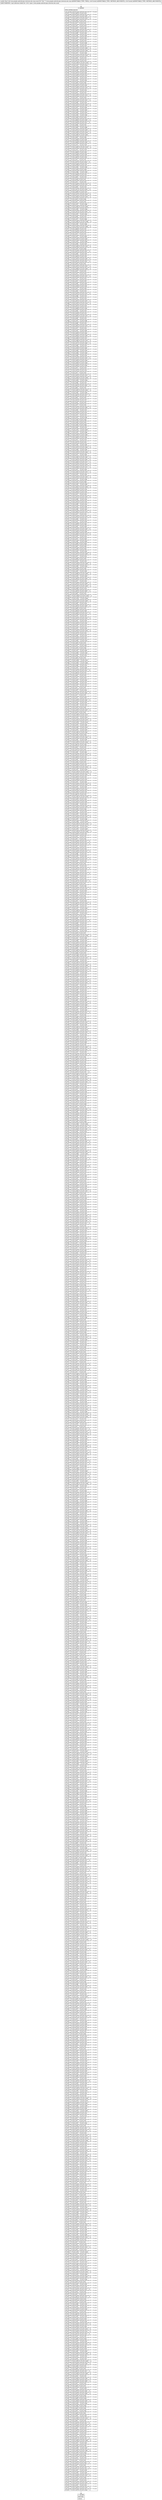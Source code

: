 digraph "CFG forcom.google.android.gms.internal.ads.zzcp.zza([B[B)V" {
Node_0 [shape=record,label="{0\:\ 0x0000|MTH_ENTER_BLOCK\l|com.google.android.gms.internal.ads.zzcl r0 = r3.zzvc\lr0.zzrv = r3.zzvc.zzpl & r3.zzvc.zzov\lcom.google.android.gms.internal.ads.zzcl r0 = r3.zzvc\lr0.zzrb = r3.zzvc.zzov & (r3.zzvc.zzpl ^ \-1)\lcom.google.android.gms.internal.ads.zzcl r0 = r3.zzvc\lr0.zzqe = r3.zzvc.zzov & (r3.zzvc.zzrb ^ \-1)\lcom.google.android.gms.internal.ads.zzcl r0 = r3.zzvc\lr0.zzqs = r3.zzvc.zzpl \| r3.zzvc.zzov\lcom.google.android.gms.internal.ads.zzcl r0 = r3.zzvc\lr0.zzrl = r3.zzvc.zzrl ^ r3.zzvc.zzoc\lcom.google.android.gms.internal.ads.zzcl r0 = r3.zzvc\lr0.zzrd = r3.zzvc.zzrl ^ r3.zzvc.zzrd\lcom.google.android.gms.internal.ads.zzcl r0 = r3.zzvc\lr0.zzql = r3.zzvc.zzrd ^ r3.zzvc.zzql\lcom.google.android.gms.internal.ads.zzcl r0 = r3.zzvc\lr0.zzql = r3.zzvc.zzql & (r3.zzvc.zznu ^ \-1)\lcom.google.android.gms.internal.ads.zzcl r0 = r3.zzvc\lr0.zzql = r3.zzvc.zzqb ^ r3.zzvc.zzql\lcom.google.android.gms.internal.ads.zzcl r0 = r3.zzvc\lr0.zzpn = r3.zzvc.zzql ^ r3.zzvc.zzpn\lcom.google.android.gms.internal.ads.zzcl r0 = r3.zzvc\lr0.zzqx = r3.zzvc.zzrl ^ r3.zzvc.zzqx\lcom.google.android.gms.internal.ads.zzcl r0 = r3.zzvc\lr0.zzst = r3.zzvc.zzqx ^ r3.zzvc.zzst\lcom.google.android.gms.internal.ads.zzcl r0 = r3.zzvc\lr0.zzqk = r3.zzvc.zzst ^ r3.zzvc.zzqk\lcom.google.android.gms.internal.ads.zzcl r0 = r3.zzvc\lr0.zzor = r3.zzvc.zzqk ^ r3.zzvc.zzor\lcom.google.android.gms.internal.ads.zzcl r0 = r3.zzvc\lr0.zzqk = r3.zzvc.zzor & (r3.zzvc.zzpp ^ \-1)\lcom.google.android.gms.internal.ads.zzcl r0 = r3.zzvc\lr0.zzqo = r3.zzvc.zzob & (r3.zzvc.zzqo ^ \-1)\lcom.google.android.gms.internal.ads.zzcl r0 = r3.zzvc\lr0.zzqo = r3.zzvc.zzrc ^ r3.zzvc.zzqo\lcom.google.android.gms.internal.ads.zzcl r0 = r3.zzvc\lr0.zzrc = r3.zzvc.zzsw & (r3.zzvc.zzob ^ \-1)\lcom.google.android.gms.internal.ads.zzcl r0 = r3.zzvc\lr0.zzrc = r3.zzvc.zzqr ^ r3.zzvc.zzrc\lcom.google.android.gms.internal.ads.zzcl r0 = r3.zzvc\lr0.zzrc = r3.zzvc.zzoz & r3.zzvc.zzrc\lcom.google.android.gms.internal.ads.zzcl r0 = r3.zzvc\lr0.zzsm = r3.zzvc.zzob & (r3.zzvc.zzsm ^ \-1)\lcom.google.android.gms.internal.ads.zzcl r0 = r3.zzvc\lr0.zzsm = r3.zzvc.zzsr ^ r3.zzvc.zzsm\lcom.google.android.gms.internal.ads.zzcl r0 = r3.zzvc\lr0.zzqr = r3.zzvc.zzob & r3.zzvc.zzqr\lcom.google.android.gms.internal.ads.zzcl r0 = r3.zzvc\lr0.zzqr = r3.zzvc.zzqn ^ r3.zzvc.zzqr\lcom.google.android.gms.internal.ads.zzcl r0 = r3.zzvc\lr0.zzqr = r3.zzvc.zzoz & r3.zzvc.zzqr\lcom.google.android.gms.internal.ads.zzcl r0 = r3.zzvc\lr0.zzsn = r3.zzvc.zzob & r3.zzvc.zzsn\lcom.google.android.gms.internal.ads.zzcl r0 = r3.zzvc\lr0.zzsn = r3.zzvc.zzqt ^ r3.zzvc.zzsn\lcom.google.android.gms.internal.ads.zzcl r0 = r3.zzvc\lr0.zzqr = r3.zzvc.zzsn ^ r3.zzvc.zzqr\lcom.google.android.gms.internal.ads.zzcl r0 = r3.zzvc\lr0.zzsn = r3.zzvc.zzpv \| r3.zzvc.zzqr\lcom.google.android.gms.internal.ads.zzcl r0 = r3.zzvc\lr0.zzqr = r3.zzvc.zzpv & r3.zzvc.zzqr\lcom.google.android.gms.internal.ads.zzcl r0 = r3.zzvc\lr0.zzsy = r3.zzvc.zzob & (r3.zzvc.zzsy ^ \-1)\lcom.google.android.gms.internal.ads.zzcl r0 = r3.zzvc\lr0.zzsy = r3.zzvc.zzsx ^ r3.zzvc.zzsy\lcom.google.android.gms.internal.ads.zzcl r0 = r3.zzvc\lr0.zzrc = r3.zzvc.zzsy ^ r3.zzvc.zzrc\lcom.google.android.gms.internal.ads.zzcl r0 = r3.zzvc\lr0.zzsy = r3.zzvc.zzob & (r3.zzvc.zzsu ^ \-1)\lcom.google.android.gms.internal.ads.zzcl r0 = r3.zzvc\lr0.zzsy = r3.zzvc.zzsl ^ r3.zzvc.zzsy\lcom.google.android.gms.internal.ads.zzcl r0 = r3.zzvc\lr0.zzsy = r3.zzvc.zzoz & (r3.zzvc.zzsy ^ \-1)\lcom.google.android.gms.internal.ads.zzcl r0 = r3.zzvc\lr0.zzsy = r3.zzvc.zzqo ^ r3.zzvc.zzsy\lcom.google.android.gms.internal.ads.zzcl r0 = r3.zzvc\lr0.zzqo = r3.zzvc.zzsy & (r3.zzvc.zzpv ^ \-1)\lcom.google.android.gms.internal.ads.zzcl r0 = r3.zzvc\lr0.zzqo = r3.zzvc.zzrc ^ r3.zzvc.zzqo\lcom.google.android.gms.internal.ads.zzcl r0 = r3.zzvc\lr0.zzpo = r3.zzvc.zzqo ^ r3.zzvc.zzpo\lcom.google.android.gms.internal.ads.zzcl r0 = r3.zzvc\lr0.zzqo = r3.zzvc.zzpo ^ r3.zzvc.zznu\lcom.google.android.gms.internal.ads.zzcl r0 = r3.zzvc\lr0.zzqy = r3.zzvc.zzqo ^ r3.zzvc.zzqy\lcom.google.android.gms.internal.ads.zzcl r0 = r3.zzvc\lr0.zzqo = r3.zzvc.zzpo \| r3.zzvc.zznu\lcom.google.android.gms.internal.ads.zzcl r0 = r3.zzvc\lr0.zzsl = r3.zzvc.zzpg & (r3.zzvc.zzqo ^ \-1)\lcom.google.android.gms.internal.ads.zzcl r0 = r3.zzvc\lr0.zzsl = r3.zzvc.zzoq & (r3.zzvc.zzsl ^ \-1)\lcom.google.android.gms.internal.ads.zzcl r0 = r3.zzvc\lr0.zzsl = r3.zzvc.zzqg ^ r3.zzvc.zzsl\lcom.google.android.gms.internal.ads.zzcl r0 = r3.zzvc\lr0.zzsx = r3.zzvc.zzpo ^ r3.zzvc.zzpg\lcom.google.android.gms.internal.ads.zzcl r0 = r3.zzvc\lr0.zzqt = r3.zzvc.zznu & (r3.zzvc.zzpo ^ \-1)\lcom.google.android.gms.internal.ads.zzcl r0 = r3.zzvc\lr0.zzqn = r3.zzvc.zzqt & (r3.zzvc.zzoq ^ \-1)\lcom.google.android.gms.internal.ads.zzcl r0 = r3.zzvc\lr0.zzqn = r3.zzvc.zzpw & r3.zzvc.zzqn\lcom.google.android.gms.internal.ads.zzcl r0 = r3.zzvc\lr0.zzqi = r3.zzvc.zzqt ^ r3.zzvc.zzqi\lcom.google.android.gms.internal.ads.zzcl r0 = r3.zzvc\lr0.zzsr = r3.zzvc.zzpg & r3.zzvc.zzqt\lcom.google.android.gms.internal.ads.zzcl r0 = r3.zzvc\lr0.zzst = r3.zzvc.zzpg & (r3.zzvc.zzqt ^ \-1)\lcom.google.android.gms.internal.ads.zzcl r0 = r3.zzvc\lr0.zzsd = r3.zzvc.zzst ^ r3.zzvc.zzsd\lcom.google.android.gms.internal.ads.zzcl r0 = r3.zzvc\lr0.zzsd = r3.zzvc.zzpw & (r3.zzvc.zzsd ^ \-1)\lcom.google.android.gms.internal.ads.zzcl r0 = r3.zzvc\lr0.zzsd = r3.zzvc.zzsl ^ r3.zzvc.zzsd\lcom.google.android.gms.internal.ads.zzcl r0 = r3.zzvc\lr0.zzsl = r3.zzvc.zzpg & r3.zzvc.zzqt\lcom.google.android.gms.internal.ads.zzcl r0 = r3.zzvc\lr0.zzqt = r3.zzvc.zzpg & r3.zzvc.zzqt\lcom.google.android.gms.internal.ads.zzcl r0 = r3.zzvc\lr0.zzst = r3.zzvc.zzpo & r3.zzvc.zznu\lcom.google.android.gms.internal.ads.zzcl r0 = r3.zzvc\lr0.zzsl = r3.zzvc.zzst ^ r3.zzvc.zzsl\lcom.google.android.gms.internal.ads.zzcl r0 = r3.zzvc\lr0.zzsl = r3.zzvc.zzsl & (r3.zzvc.zzoq ^ \-1)\lcom.google.android.gms.internal.ads.zzcl r0 = r3.zzvc\lr0.zzqx = r3.zzvc.zzpg & r3.zzvc.zzst\lcom.google.android.gms.internal.ads.zzcl r0 = r3.zzvc\lr0.zzqx = r3.zzvc.zzqo ^ r3.zzvc.zzqx\lcom.google.android.gms.internal.ads.zzcl r0 = r3.zzvc\lr0.zzqx = r3.zzvc.zzoq \| r3.zzvc.zzqx\lcom.google.android.gms.internal.ads.zzcl r0 = r3.zzvc\lr0.zzqx = r3.zzvc.zzqg ^ r3.zzvc.zzqx\lcom.google.android.gms.internal.ads.zzcl r0 = r3.zzvc\lr0.zzst = r3.zzvc.zzpg & r3.zzvc.zzst\lcom.google.android.gms.internal.ads.zzcl r0 = r3.zzvc\lr0.zzst = r3.zzvc.zzpo ^ r3.zzvc.zzst\lcom.google.android.gms.internal.ads.zzcl r0 = r3.zzvc\lr0.zzst = r3.zzvc.zzoq \| r3.zzvc.zzst\lcom.google.android.gms.internal.ads.zzcl r0 = r3.zzvc\lr0.zzst = r3.zzvc.zzss ^ r3.zzvc.zzst\lcom.google.android.gms.internal.ads.zzcl r0 = r3.zzvc\lr0.zzst = r3.zzvc.zzpw & (r3.zzvc.zzst ^ \-1)\lcom.google.android.gms.internal.ads.zzcl r0 = r3.zzvc\lr0.zzrs = r3.zzvc.zzpo ^ r3.zzvc.zzrs\lcom.google.android.gms.internal.ads.zzcl r0 = r3.zzvc\lr0.zzss = r3.zzvc.zzrs & (r3.zzvc.zzoq ^ \-1)\lcom.google.android.gms.internal.ads.zzcl r0 = r3.zzvc\lr0.zzss = r3.zzvc.zzpw & r3.zzvc.zzss\lcom.google.android.gms.internal.ads.zzcl r0 = r3.zzvc\lr0.zzqg = r3.zzvc.zzrs & (r3.zzvc.zzoq ^ \-1)\lcom.google.android.gms.internal.ads.zzcl r0 = r3.zzvc\lr0.zzqo = r3.zzvc.zzpo & (r3.zzvc.zznu ^ \-1)\lcom.google.android.gms.internal.ads.zzcl r0 = r3.zzvc\lr0.zzrl = r3.zzvc.zznu \| r3.zzvc.zzqo\lcom.google.android.gms.internal.ads.zzcl r0 = r3.zzvc\lr0.zzsr = r3.zzvc.zzrl ^ r3.zzvc.zzsr\lcom.google.android.gms.internal.ads.zzcl r0 = r3.zzvc\lr0.zzqg = r3.zzvc.zzsr ^ r3.zzvc.zzqg\lcom.google.android.gms.internal.ads.zzcl r0 = r3.zzvc\lr0.zzqg = r3.zzvc.zzpw & r3.zzvc.zzqg\lcom.google.android.gms.internal.ads.zzcl r0 = r3.zzvc\lr0.zzqg = r3.zzvc.zzqx ^ r3.zzvc.zzqg\lcom.google.android.gms.internal.ads.zzcl r0 = r3.zzvc\lr0.zzqx = r3.zzvc.zzrl & (r3.zzvc.zzoq ^ \-1)\lcom.google.android.gms.internal.ads.zzcl r0 = r3.zzvc\lr0.zzqx = r3.zzvc.zzsx ^ r3.zzvc.zzqx\lcom.google.android.gms.internal.ads.zzcl r0 = r3.zzvc\lr0.zzst = r3.zzvc.zzqx ^ r3.zzvc.zzst\lcom.google.android.gms.internal.ads.zzcl r0 = r3.zzvc\lr0.zzqp = r3.zzvc.zzrl ^ r3.zzvc.zzqp\lcom.google.android.gms.internal.ads.zzcl r0 = r3.zzvc\lr0.zzqp = r3.zzvc.zzpw & (r3.zzvc.zzqp ^ \-1)\lcom.google.android.gms.internal.ads.zzcl r0 = r3.zzvc\lr0.zzqp = r3.zzvc.zzqi ^ r3.zzvc.zzqp\lcom.google.android.gms.internal.ads.zzcl r0 = r3.zzvc\lr0.zzqp = r3.zzvc.zzoy & (r3.zzvc.zzqp ^ \-1)\lcom.google.android.gms.internal.ads.zzcl r0 = r3.zzvc\lr0.zzrl = r3.zzvc.zzpg & r3.zzvc.zzrl\lcom.google.android.gms.internal.ads.zzcl r0 = r3.zzvc\lr0.zzrl = r3.zzvc.zzoq & r3.zzvc.zzrl\lcom.google.android.gms.internal.ads.zzcl r0 = r3.zzvc\lr0.zzrl = r3.zzvc.zzsx ^ r3.zzvc.zzrl\lcom.google.android.gms.internal.ads.zzcl r0 = r3.zzvc\lr0.zzqn = r3.zzvc.zzrl ^ r3.zzvc.zzqn\lcom.google.android.gms.internal.ads.zzcl r0 = r3.zzvc\lr0.zzqn = r3.zzvc.zzoy & r3.zzvc.zzqn\lcom.google.android.gms.internal.ads.zzcl r0 = r3.zzvc\lr0.zzqn = r3.zzvc.zzsd ^ r3.zzvc.zzqn\lcom.google.android.gms.internal.ads.zzcl r0 = r3.zzvc\lr0.zznt = r3.zzvc.zzqn ^ r3.zzvc.zznt\lcom.google.android.gms.internal.ads.zzcl r0 = r3.zzvc\lr0.zzqn = r3.zzvc.zzpn & (r3.zzvc.zznt ^ \-1)\lcom.google.android.gms.internal.ads.zzcl r0 = r3.zzvc\lr0.zzsd = r3.zzvc.zznt \| r3.zzvc.zzpn\lcom.google.android.gms.internal.ads.zzcl r0 = r3.zzvc\lr0.zzrl = r3.zzvc.zzsd & (r3.zzvc.zznt ^ \-1)\lcom.google.android.gms.internal.ads.zzcl r0 = r3.zzvc\lr0.zzsx = r3.zzvc.zzpn ^ r3.zzvc.zznt\lcom.google.android.gms.internal.ads.zzcl r0 = r3.zzvc\lr0.zzqi = r3.zzvc.zzpn & r3.zzvc.zznt\lcom.google.android.gms.internal.ads.zzcl r0 = r3.zzvc\lr0.zzqx = r3.zzvc.zznt & (r3.zzvc.zzqi ^ \-1)\lcom.google.android.gms.internal.ads.zzcl r0 = r3.zzvc\lr0.zzsr = r3.zzvc.zzor & (r3.zzvc.zznt ^ \-1)\lcom.google.android.gms.internal.ads.zzcl r0 = r3.zzvc\lr0.zzql = r3.zzvc.zznt \| r3.zzvc.zzor\lcom.google.android.gms.internal.ads.zzcl r0 = r3.zzvc\lr0.zzqb = r3.zzvc.zzor & (r3.zzvc.zznt ^ \-1)\lcom.google.android.gms.internal.ads.zzcl r0 = r3.zzvc\lr0.zzrd = r3.zzvc.zzpg & (r3.zzvc.zzqo ^ \-1)\lcom.google.android.gms.internal.ads.zzcl r0 = r3.zzvc\lr0.zzsl = r3.zzvc.zzrd ^ r3.zzvc.zzsl\lcom.google.android.gms.internal.ads.zzcl r0 = r3.zzvc\lr0.zzre = r3.zzvc.zzsl ^ r3.zzvc.zzre\lcom.google.android.gms.internal.ads.zzcl r0 = r3.zzvc\lr0.zzre = r3.zzvc.zzoy & (r3.zzvc.zzre ^ \-1)\lcom.google.android.gms.internal.ads.zzcl r0 = r3.zzvc\lr0.zzre = r3.zzvc.zzst ^ r3.zzvc.zzre\lcom.google.android.gms.internal.ads.zzcl r0 = r3.zzvc\lr0.zzof = r3.zzvc.zzre ^ r3.zzvc.zzof\lcom.google.android.gms.internal.ads.zzcl r0 = r3.zzvc\lr0.zzqt = r3.zzvc.zzqo ^ r3.zzvc.zzqt\lcom.google.android.gms.internal.ads.zzcl r0 = r3.zzvc\lr0.zzqt = r3.zzvc.zzoq & r3.zzvc.zzqt\lcom.google.android.gms.internal.ads.zzcl r0 = r3.zzvc\lr0.zzqt = r3.zzvc.zzrs ^ r3.zzvc.zzqt\lcom.google.android.gms.internal.ads.zzcl r0 = r3.zzvc\lr0.zzss = r3.zzvc.zzqt ^ r3.zzvc.zzss\lcom.google.android.gms.internal.ads.zzcl r0 = r3.zzvc\lr0.zzss = r3.zzvc.zzoy & (r3.zzvc.zzss ^ \-1)\lcom.google.android.gms.internal.ads.zzcl r0 = r3.zzvc\lr0.zzss = r3.zzvc.zzqg ^ r3.zzvc.zzss\lcom.google.android.gms.internal.ads.zzcl r0 = r3.zzvc\lr0.zznr = r3.zzvc.zzss ^ r3.zzvc.zznr\lcom.google.android.gms.internal.ads.zzcl r0 = r3.zzvc\lr0.zzss = r3.zzvc.zznr & (r3.zzvc.zzox ^ \-1)\lcom.google.android.gms.internal.ads.zzcl r0 = r3.zzvc\lr0.zzqg = r3.zzvc.zznr & (r3.zzvc.zzox ^ \-1)\lcom.google.android.gms.internal.ads.zzcl r0 = r3.zzvc\lr0.zzqt = r3.zzvc.zznr & r3.zzvc.zzox\lcom.google.android.gms.internal.ads.zzcl r0 = r3.zzvc\lr0.zzrs = r3.zzvc.zzpg & r3.zzvc.zzqo\lcom.google.android.gms.internal.ads.zzcl r0 = r3.zzvc\lr0.zzrs = r3.zzvc.zzqo ^ r3.zzvc.zzrs\lcom.google.android.gms.internal.ads.zzcl r0 = r3.zzvc\lr0.zzrs = r3.zzvc.zzoq & r3.zzvc.zzrs\lcom.google.android.gms.internal.ads.zzcl r0 = r3.zzvc\lr0.zzrs = r3.zzvc.zzpw & (r3.zzvc.zzrs ^ \-1)\lcom.google.android.gms.internal.ads.zzcl r0 = r3.zzvc\lr0.zzrs = r3.zzvc.zzqy ^ r3.zzvc.zzrs\lcom.google.android.gms.internal.ads.zzcl r0 = r3.zzvc\lr0.zzqp = r3.zzvc.zzrs ^ r3.zzvc.zzqp\lcom.google.android.gms.internal.ads.zzcl r0 = r3.zzvc\lr0.zzol = r3.zzvc.zzqp ^ r3.zzvc.zzol\lcom.google.android.gms.internal.ads.zzcl r0 = r3.zzvc\lr0.zzsy = r3.zzvc.zzpv & (r3.zzvc.zzsy ^ \-1)\lcom.google.android.gms.internal.ads.zzcl r0 = r3.zzvc\lr0.zzsy = r3.zzvc.zzrc ^ r3.zzvc.zzsy\lcom.google.android.gms.internal.ads.zzcl r0 = r3.zzvc\lr0.zzpy = r3.zzvc.zzsy ^ r3.zzvc.zzpy\lcom.google.android.gms.internal.ads.zzcl r0 = r3.zzvc\lr0.zzsy = r3.zzvc.zzpa & r3.zzvc.zzpy\lcom.google.android.gms.internal.ads.zzcl r0 = r3.zzvc\lr0.zzrc = r3.zzvc.zzpq & (r3.zzvc.zzpy ^ \-1)\lcom.google.android.gms.internal.ads.zzcl r0 = r3.zzvc\lr0.zzqp = r3.zzvc.zzpa & r3.zzvc.zzrc\lcom.google.android.gms.internal.ads.zzcl r0 = r3.zzvc\lr0.zzqp = r3.zzvc.zzqp & (r3.zzvc.zzos ^ \-1)\lcom.google.android.gms.internal.ads.zzcl r0 = r3.zzvc\lr0.zzsv = r3.zzvc.zzsv & (r3.zzvc.zzpy ^ \-1)\lcom.google.android.gms.internal.ads.zzcl r0 = r3.zzvc\lr0.zzsv = r3.zzvc.zzqq ^ r3.zzvc.zzsv\lcom.google.android.gms.internal.ads.zzcl r0 = r3.zzvc\lr0.zzsg = r3.zzvc.zzsg & r3.zzvc.zzpy\lcom.google.android.gms.internal.ads.zzcl r0 = r3.zzvc\lr0.zzsg = r3.zzvc.zzqq ^ r3.zzvc.zzsg\lcom.google.android.gms.internal.ads.zzcl r0 = r3.zzvc\lr0.zzqq = r3.zzvc.zzpq ^ r3.zzvc.zzpy\lcom.google.android.gms.internal.ads.zzcl r0 = r3.zzvc\lr0.zzrp = r3.zzvc.zzqq ^ r3.zzvc.zzrp\lcom.google.android.gms.internal.ads.zzcl r0 = r3.zzvc\lr0.zzrs = r3.zzvc.zzos & (r3.zzvc.zzrp ^ \-1)\lcom.google.android.gms.internal.ads.zzcl r0 = r3.zzvc\lr0.zzqy = r3.zzvc.zzpa & r3.zzvc.zzqq\lcom.google.android.gms.internal.ads.zzcl r0 = r3.zzvc\lr0.zzqo = r3.zzvc.zzpa & r3.zzvc.zzqq\lcom.google.android.gms.internal.ads.zzcl r0 = r3.zzvc\lr0.zzre = r3.zzvc.zzpa & r3.zzvc.zzqq\lcom.google.android.gms.internal.ads.zzcl r0 = r3.zzvc\lr0.zzre = r3.zzvc.zzrc ^ r3.zzvc.zzre\lcom.google.android.gms.internal.ads.zzcl r0 = r3.zzvc\lr0.zzre = r3.zzvc.zzre & r3.zzvc.zzos\lcom.google.android.gms.internal.ads.zzcl r0 = r3.zzvc\lr0.zzre = r3.zzvc.zzri ^ r3.zzvc.zzre\lcom.google.android.gms.internal.ads.zzcl r0 = r3.zzvc\lr0.zzre = r3.zzvc.zzno & (r3.zzvc.zzre ^ \-1)\lcom.google.android.gms.internal.ads.zzcl r0 = r3.zzvc\lr0.zzqq = r3.zzvc.zzpa & (r3.zzvc.zzqq ^ \-1)\lcom.google.android.gms.internal.ads.zzcl r0 = r3.zzvc\lr0.zzqq = r3.zzvc.zzpq ^ r3.zzvc.zzqq\lcom.google.android.gms.internal.ads.zzcl r0 = r3.zzvc\lr0.zzrs = r3.zzvc.zzqq ^ r3.zzvc.zzrs\lcom.google.android.gms.internal.ads.zzcl r0 = r3.zzvc\lr0.zzri = r3.zzvc.zzpa & (r3.zzvc.zzpy ^ \-1)\lcom.google.android.gms.internal.ads.zzcl r0 = r3.zzvc\lr0.zzri = r3.zzvc.zzpy ^ r3.zzvc.zzri\lcom.google.android.gms.internal.ads.zzcl r0 = r3.zzvc\lr0.zzqu = r3.zzvc.zzpy & (r3.zzvc.zzqu ^ \-1)\lcom.google.android.gms.internal.ads.zzcl r0 = r3.zzvc\lr0.zzqu = r3.zzvc.zzqv ^ r3.zzvc.zzqu\lcom.google.android.gms.internal.ads.zzcl r0 = r3.zzvc\lr0.zzrf = r3.zzvc.zzpy & (r3.zzvc.zzrf ^ \-1)\lcom.google.android.gms.internal.ads.zzcl r0 = r3.zzvc\lr0.zzrf = r3.zzvc.zzqz ^ r3.zzvc.zzrf\lcom.google.android.gms.internal.ads.zzcl r0 = r3.zzvc\lr0.zzrf = r3.zzvc.zzno & r3.zzvc.zzrf\lcom.google.android.gms.internal.ads.zzcl r0 = r3.zzvc\lr0.zzrf = r3.zzvc.zzsg ^ r3.zzvc.zzrf\lcom.google.android.gms.internal.ads.zzcl r0 = r3.zzvc\lr0.zzot = r3.zzvc.zzrf ^ r3.zzvc.zzot\lcom.google.android.gms.internal.ads.zzcl r0 = r3.zzvc\lr0.zzru = r3.zzvc.zzru & (r3.zzvc.zzpy ^ \-1)\lcom.google.android.gms.internal.ads.zzcl r0 = r3.zzvc\lr0.zzru = r3.zzvc.zzqz ^ r3.zzvc.zzru\lcom.google.android.gms.internal.ads.zzcl r0 = r3.zzvc\lr0.zzru = r3.zzvc.zzno & r3.zzvc.zzru\lcom.google.android.gms.internal.ads.zzcl r0 = r3.zzvc\lr0.zzru = r3.zzvc.zzsv ^ r3.zzvc.zzru\lcom.google.android.gms.internal.ads.zzcl r0 = r3.zzvc\lr0.zzop = r3.zzvc.zzru ^ r3.zzvc.zzop\lcom.google.android.gms.internal.ads.zzcl r0 = r3.zzvc\lr0.zzru = r3.zzvc.zzop \| r3.zzvc.zzqx\lcom.google.android.gms.internal.ads.zzcl r0 = r3.zzvc\lr0.zzsv = r3.zzvc.zzop \| r3.zzvc.zzox\lcom.google.android.gms.internal.ads.zzcl r0 = r3.zzvc\lr0.zzqz = r3.zzvc.zzpy \| r3.zzvc.zzpq\lcom.google.android.gms.internal.ads.zzcl r0 = r3.zzvc\lr0.zzrn = r3.zzvc.zzqz ^ r3.zzvc.zzrn\lcom.google.android.gms.internal.ads.zzcl r0 = r3.zzvc\lr0.zzqw = r3.zzvc.zzrn ^ r3.zzvc.zzqw\lcom.google.android.gms.internal.ads.zzcl r0 = r3.zzvc\lr0.zzqp = r3.zzvc.zzrn ^ r3.zzvc.zzqp\lcom.google.android.gms.internal.ads.zzcl r0 = r3.zzvc\lr0.zzqp = r3.zzvc.zzno & r3.zzvc.zzqp\lcom.google.android.gms.internal.ads.zzcl r0 = r3.zzvc\lr0.zzrn = r3.zzvc.zzpa & r3.zzvc.zzqz\lcom.google.android.gms.internal.ads.zzcl r0 = r3.zzvc\lr0.zzrn = r3.zzvc.zzrc ^ r3.zzvc.zzrn\lcom.google.android.gms.internal.ads.zzcl r0 = r3.zzvc\lr0.zzrf = r3.zzvc.zzrn & r3.zzvc.zzos\lcom.google.android.gms.internal.ads.zzcl r0 = r3.zzvc\lr0.zzqy = r3.zzvc.zzqz ^ r3.zzvc.zzqy\lcom.google.android.gms.internal.ads.zzcl r0 = r3.zzvc\lr0.zzqy = r3.zzvc.zzos & (r3.zzvc.zzqy ^ \-1)\lcom.google.android.gms.internal.ads.zzcl r0 = r3.zzvc\lr0.zzqy = r3.zzvc.zzqq ^ r3.zzvc.zzqy\lcom.google.android.gms.internal.ads.zzcl r0 = r3.zzvc\lr0.zzqy = r3.zzvc.zzno & (r3.zzvc.zzqy ^ \-1)\lcom.google.android.gms.internal.ads.zzcl r0 = r3.zzvc\lr0.zzqy = r3.zzvc.zzrs ^ r3.zzvc.zzqy\lcom.google.android.gms.internal.ads.zzcl r0 = r3.zzvc\lr0.zzqy = r3.zzvc.zzqy & (r3.zzvc.zzpi ^ \-1)\lcom.google.android.gms.internal.ads.zzcl r0 = r3.zzvc\lr0.zzrs = r3.zzvc.zzqz & (r3.zzvc.zzpy ^ \-1)\lcom.google.android.gms.internal.ads.zzcl r0 = r3.zzvc\lr0.zzsg = r3.zzvc.zzpa & (r3.zzvc.zzrs ^ \-1)\lcom.google.android.gms.internal.ads.zzcl r0 = r3.zzvc\lr0.zzsg = r3.zzvc.zzos & (r3.zzvc.zzsg ^ \-1)\lcom.google.android.gms.internal.ads.zzcl r0 = r3.zzvc\lr0.zzqv = r3.zzvc.zzpa & (r3.zzvc.zzrs ^ \-1)\lcom.google.android.gms.internal.ads.zzcl r0 = r3.zzvc\lr0.zzqv = r3.zzvc.zzrc ^ r3.zzvc.zzqv\lcom.google.android.gms.internal.ads.zzcl r0 = r3.zzvc\lr0.zzqv = r3.zzvc.zzqv & (r3.zzvc.zzos ^ \-1)\lcom.google.android.gms.internal.ads.zzcl r0 = r3.zzvc\lr0.zzqv = r3.zzvc.zzrn ^ r3.zzvc.zzqv\lcom.google.android.gms.internal.ads.zzcl r0 = r3.zzvc\lr0.zzqv = r3.zzvc.zzno & (r3.zzvc.zzqv ^ \-1)\lcom.google.android.gms.internal.ads.zzcl r0 = r3.zzvc\lr0.zzqh = r3.zzvc.zzrs ^ r3.zzvc.zzqh\lcom.google.android.gms.internal.ads.zzcl r0 = r3.zzvc\lr0.zzqh = r3.zzvc.zzos \| r3.zzvc.zzqh\lcom.google.android.gms.internal.ads.zzcl r0 = r3.zzvc\lr0.zzqh = r3.zzvc.zzrp ^ r3.zzvc.zzqh\lcom.google.android.gms.internal.ads.zzcl r0 = r3.zzvc\lr0.zzrp = r3.zzvc.zzpy & (r3.zzvc.zzpq ^ \-1)\lcom.google.android.gms.internal.ads.zzcl r0 = r3.zzvc\lr0.zzrn = r3.zzvc.zzpa & r3.zzvc.zzrp\lcom.google.android.gms.internal.ads.zzcl r0 = r3.zzvc\lr0.zzrp = r3.zzvc.zzpa & r3.zzvc.zzrp\lcom.google.android.gms.internal.ads.zzcl r0 = r3.zzvc\lr0.zzrp = r3.zzvc.zzrs ^ r3.zzvc.zzrp\lcom.google.android.gms.internal.ads.zzcl r0 = r3.zzvc\lr0.zzrp = r3.zzvc.zzos & (r3.zzvc.zzrp ^ \-1)\lcom.google.android.gms.internal.ads.zzcl r0 = r3.zzvc\lr0.zzrp = r3.zzvc.zzqq ^ r3.zzvc.zzrp\lcom.google.android.gms.internal.ads.zzcl r0 = r3.zzvc\lr0.zzrp = r3.zzvc.zzno & r3.zzvc.zzrp\lcom.google.android.gms.internal.ads.zzcl r0 = r3.zzvc\lr0.zzrp = r3.zzvc.zzqh ^ r3.zzvc.zzrp\lcom.google.android.gms.internal.ads.zzcl r0 = r3.zzvc\lr0.zzqy = r3.zzvc.zzrp ^ r3.zzvc.zzqy\lcom.google.android.gms.internal.ads.zzcl r0 = r3.zzvc\lr0.zzpv = r3.zzvc.zzqy ^ r3.zzvc.zzpv\lcom.google.android.gms.internal.ads.zzcl r0 = r3.zzvc\lr0.zzso = r3.zzvc.zzpy & (r3.zzvc.zzso ^ \-1)\lcom.google.android.gms.internal.ads.zzcl r0 = r3.zzvc\lr0.zzso = r3.zzvc.zzrt ^ r3.zzvc.zzso\lcom.google.android.gms.internal.ads.zzcl r0 = r3.zzvc\lr0.zzso = r3.zzvc.zzno & (r3.zzvc.zzso ^ \-1)\lcom.google.android.gms.internal.ads.zzcl r0 = r3.zzvc\lr0.zzso = r3.zzvc.zzqu ^ r3.zzvc.zzso\lcom.google.android.gms.internal.ads.zzcl r0 = r3.zzvc\lr0.zzso = r3.zzvc.zzso ^ r3.zzvc.zzob\lcom.google.android.gms.internal.ads.zzcl r0 = r3.zzvc\lr0.zzqf = r3.zzvc.zzqf & r3.zzvc.zzpy\lcom.google.android.gms.internal.ads.zzcl r0 = r3.zzvc\lr0.zzqf = r3.zzvc.zzqc ^ r3.zzvc.zzqf\lcom.google.android.gms.internal.ads.zzcl r0 = r3.zzvc\lr0.zzqf = r3.zzvc.zzno & (r3.zzvc.zzqf ^ \-1)\lcom.google.android.gms.internal.ads.zzcl r0 = r3.zzvc\lr0.zzqc = r3.zzvc.zzpa & r3.zzvc.zzpy\lcom.google.android.gms.internal.ads.zzcl r0 = r3.zzvc\lr0.zzsa = r3.zzvc.zzpy & (r3.zzvc.zzsa ^ \-1)\lcom.google.android.gms.internal.ads.zzcl r0 = r3.zzvc\lr0.zzsa = r3.zzvc.zzry ^ r3.zzvc.zzsa\lcom.google.android.gms.internal.ads.zzcl r0 = r3.zzvc\lr0.zzqf = r3.zzvc.zzsa ^ r3.zzvc.zzqf\lcom.google.android.gms.internal.ads.zzcl r0 = r3.zzvc\lr0.zzpd = r3.zzvc.zzqf ^ r3.zzvc.zzpd\lcom.google.android.gms.internal.ads.zzcl r0 = r3.zzvc\lr0.zzqf = r3.zzvc.zzpd \| r3.zzvc.zzqm\lcom.google.android.gms.internal.ads.zzcl r0 = r3.zzvc\lr0.zzqf = r3.zzvc.zzpl ^ r3.zzvc.zzqf\lcom.google.android.gms.internal.ads.zzcl r0 = r3.zzvc\lr0.zzqs = r3.zzvc.zzpd \| r3.zzvc.zzqs\lcom.google.android.gms.internal.ads.zzcl r0 = r3.zzvc\lr0.zzqs = r3.zzvc.zzsq ^ r3.zzvc.zzqs\lcom.google.android.gms.internal.ads.zzcl r0 = r3.zzvc\lr0.zzsa = r3.zzvc.zzov & (r3.zzvc.zzpd ^ \-1)\lcom.google.android.gms.internal.ads.zzcl r0 = r3.zzvc\lr0.zzsa = r3.zzvc.zzrv ^ r3.zzvc.zzsa\lcom.google.android.gms.internal.ads.zzcl r0 = r3.zzvc\lr0.zzry = r3.zzvc.zzpd \| r3.zzvc.zzrb\lcom.google.android.gms.internal.ads.zzcl r0 = r3.zzvc\lr0.zzry = r3.zzvc.zzsq ^ r3.zzvc.zzry\lcom.google.android.gms.internal.ads.zzcl r0 = r3.zzvc\lr0.zzqu = r3.zzvc.zzsq & (r3.zzvc.zzpd ^ \-1)\lcom.google.android.gms.internal.ads.zzcl r0 = r3.zzvc\lr0.zzqu = r3.zzvc.zzqe ^ r3.zzvc.zzqu\lcom.google.android.gms.internal.ads.zzcl r0 = r3.zzvc\lr0.zzqe = r3.zzvc.zzpd \| r3.zzvc.zzpl\lcom.google.android.gms.internal.ads.zzcl r0 = r3.zzvc\lr0.zzqe = r3.zzvc.zzpl ^ r3.zzvc.zzqe\lcom.google.android.gms.internal.ads.zzcl r0 = r3.zzvc\lr0.zzrt = r3.zzvc.zzqm & (r3.zzvc.zzpd ^ \-1)\lcom.google.android.gms.internal.ads.zzcl r0 = r3.zzvc\lr0.zzqy = r3.zzvc.zzsq ^ r3.zzvc.zzpd\lcom.google.android.gms.internal.ads.zzcl r0 = r3.zzvc\lr0.zzrp = r3.zzvc.zzpl & (r3.zzvc.zzpd ^ \-1)\lcom.google.android.gms.internal.ads.zzcl r0 = r3.zzvc\lr0.zzrp = r3.zzvc.zzrv ^ r3.zzvc.zzrp\lcom.google.android.gms.internal.ads.zzcl r0 = r3.zzvc\lr0.zzrv = r3.zzvc.zzrb & (r3.zzvc.zzpd ^ \-1)\lcom.google.android.gms.internal.ads.zzcl r0 = r3.zzvc\lr0.zzqh = r3.zzvc.zzov & (r3.zzvc.zzpd ^ \-1)\lcom.google.android.gms.internal.ads.zzcl r0 = r3.zzvc\lr0.zzqq = r3.zzvc.zzpd \| r3.zzvc.zzsq\lcom.google.android.gms.internal.ads.zzcl r0 = r3.zzvc\lr0.zzrs = r3.zzvc.zzpl & (r3.zzvc.zzpd ^ \-1)\lcom.google.android.gms.internal.ads.zzcl r0 = r3.zzvc\lr0.zzrs = r3.zzvc.zzpl ^ r3.zzvc.zzrs\lcom.google.android.gms.internal.ads.zzcl r0 = r3.zzvc\lr0.zzqm = r3.zzvc.zzqm & (r3.zzvc.zzpd ^ \-1)\lcom.google.android.gms.internal.ads.zzcl r0 = r3.zzvc\lr0.zzqm = r3.zzvc.zzsq ^ r3.zzvc.zzqm\lcom.google.android.gms.internal.ads.zzcl r0 = r3.zzvc\lr0.zzsq = r3.zzvc.zzov & (r3.zzvc.zzpd ^ \-1)\lcom.google.android.gms.internal.ads.zzcl r0 = r3.zzvc\lr0.zzsq = r3.zzvc.zzpl ^ r3.zzvc.zzsq\lcom.google.android.gms.internal.ads.zzcl r0 = r3.zzvc\lr0.zzrc = r3.zzvc.zzpl & (r3.zzvc.zzpd ^ \-1)\lcom.google.android.gms.internal.ads.zzcl r0 = r3.zzvc\lr0.zzst = r3.zzvc.zzpd \| r3.zzvc.zzov\lcom.google.android.gms.internal.ads.zzcl r0 = r3.zzvc\lr0.zzsl = r3.zzvc.zzpq & r3.zzvc.zzpy\lcom.google.android.gms.internal.ads.zzcl r0 = r3.zzvc\lr0.zzrd = r3.zzvc.zzpy & (r3.zzvc.zzsl ^ \-1)\lcom.google.android.gms.internal.ads.zzcl r0 = r3.zzvc\lr0.zzsk = r3.zzvc.zzrd ^ r3.zzvc.zzsk\lcom.google.android.gms.internal.ads.zzcl r0 = r3.zzvc\lr0.zzsk = r3.zzvc.zzos & (r3.zzvc.zzsk ^ \-1)\lcom.google.android.gms.internal.ads.zzcl r0 = r3.zzvc\lr0.zzsk = r3.zzvc.zzsy ^ r3.zzvc.zzsk\lcom.google.android.gms.internal.ads.zzcl r0 = r3.zzvc\lr0.zzsk = r3.zzvc.zzno & r3.zzvc.zzsk\lcom.google.android.gms.internal.ads.zzcl r0 = r3.zzvc\lr0.zzrn = r3.zzvc.zzrd ^ r3.zzvc.zzrn\lcom.google.android.gms.internal.ads.zzcl r0 = r3.zzvc\lr0.zzsg = r3.zzvc.zzrn ^ r3.zzvc.zzsg\lcom.google.android.gms.internal.ads.zzcl r0 = r3.zzvc\lr0.zzsg = r3.zzvc.zzno & (r3.zzvc.zzsg ^ \-1)\lcom.google.android.gms.internal.ads.zzcl r0 = r3.zzvc\lr0.zzrn = r3.zzvc.zzsl & r3.zzvc.zzos\lcom.google.android.gms.internal.ads.zzcl r0 = r3.zzvc\lr0.zzrn = r3.zzvc.zzqo ^ r3.zzvc.zzrn\lcom.google.android.gms.internal.ads.zzcl r0 = r3.zzvc\lr0.zzrn = r3.zzvc.zzno & r3.zzvc.zzrn\lcom.google.android.gms.internal.ads.zzcl r0 = r3.zzvc\lr0.zzrn = r3.zzvc.zzqw ^ r3.zzvc.zzrn\lcom.google.android.gms.internal.ads.zzcl r0 = r3.zzvc\lr0.zzrn = r3.zzvc.zzpi \| r3.zzvc.zzrn\lcom.google.android.gms.internal.ads.zzcl r0 = r3.zzvc\lr0.zzqc = r3.zzvc.zzsl ^ r3.zzvc.zzqc\lcom.google.android.gms.internal.ads.zzcl r0 = r3.zzvc\lr0.zzqc = r3.zzvc.zzos \| r3.zzvc.zzqc\lcom.google.android.gms.internal.ads.zzcl r0 = r3.zzvc\lr0.zzqw = r3.zzvc.zzsl ^ r3.zzvc.zzpa\lcom.google.android.gms.internal.ads.zzcl r0 = r3.zzvc\lr0.zzqc = r3.zzvc.zzqw ^ r3.zzvc.zzqc\lcom.google.android.gms.internal.ads.zzcl r0 = r3.zzvc\lr0.zzre = r3.zzvc.zzqc ^ r3.zzvc.zzre\lcom.google.android.gms.internal.ads.zzcl r0 = r3.zzvc\lr0.zzre = r3.zzvc.zzpi \| r3.zzvc.zzre\lcom.google.android.gms.internal.ads.zzcl r0 = r3.zzvc\lr0.zzqw = r3.zzvc.zzqw ^ r3.zzvc.zzos\lcom.google.android.gms.internal.ads.zzcl r0 = r3.zzvc\lr0.zzqp = r3.zzvc.zzqw ^ r3.zzvc.zzqp\lcom.google.android.gms.internal.ads.zzcl r0 = r3.zzvc\lr0.zzrn = r3.zzvc.zzqp ^ r3.zzvc.zzrn\lcom.google.android.gms.internal.ads.zzcl r0 = r3.zzvc\lr0.zzpx = r3.zzvc.zzrn ^ r3.zzvc.zzpx\lcom.google.android.gms.internal.ads.zzcl r0 = r3.zzvc\lr0.zzrn = r3.zzvc.zzsl & (r3.zzvc.zzos ^ \-1)\lcom.google.android.gms.internal.ads.zzcl r0 = r3.zzvc\lr0.zzsl = r3.zzvc.zzpa & r3.zzvc.zzsl\lcom.google.android.gms.internal.ads.zzcl r0 = r3.zzvc\lr0.zzsl = r3.zzvc.zzqz ^ r3.zzvc.zzsl\lcom.google.android.gms.internal.ads.zzcl r0 = r3.zzvc\lr0.zzrn = r3.zzvc.zzsl ^ r3.zzvc.zzrn\lcom.google.android.gms.internal.ads.zzcl r0 = r3.zzvc\lr0.zzqv = r3.zzvc.zzrn ^ r3.zzvc.zzqv\lcom.google.android.gms.internal.ads.zzcl r0 = r3.zzvc\lr0.zzre = r3.zzvc.zzqv ^ r3.zzvc.zzre\lcom.google.android.gms.internal.ads.zzcl r0 = r3.zzvc\lr0.zznz = r3.zzvc.zzre ^ r3.zzvc.zznz\lcom.google.android.gms.internal.ads.zzcl r0 = r3.zzvc\lr0.zzrf = r3.zzvc.zzsl ^ r3.zzvc.zzrf\lcom.google.android.gms.internal.ads.zzcl r0 = r3.zzvc\lr0.zzsg = r3.zzvc.zzrf ^ r3.zzvc.zzsg\lcom.google.android.gms.internal.ads.zzcl r0 = r3.zzvc\lr0.zzrf = r3.zzvc.zzos & (r3.zzvc.zzpy ^ \-1)\lcom.google.android.gms.internal.ads.zzcl r0 = r3.zzvc\lr0.zzrf = r3.zzvc.zzri ^ r3.zzvc.zzrf\lcom.google.android.gms.internal.ads.zzcl r0 = r3.zzvc\lr0.zzsk = r3.zzvc.zzrf ^ r3.zzvc.zzsk\lcom.google.android.gms.internal.ads.zzcl r0 = r3.zzvc\lr0.zzsk = r3.zzvc.zzsk & (r3.zzvc.zzpi ^ \-1)\lcom.google.android.gms.internal.ads.zzcl r0 = r3.zzvc\lr0.zzsk = r3.zzvc.zzsg ^ r3.zzvc.zzsk\lcom.google.android.gms.internal.ads.zzcl r0 = r3.zzvc\lr0.zznx = r3.zzvc.zzsk ^ r3.zzvc.zznx\lcom.google.android.gms.internal.ads.zzcl r0 = r3.zzvc\lr0.zzsk = r3.zzvc.zzof \| r3.zzvc.zznx\lcom.google.android.gms.internal.ads.zzcl r0 = r3.zzvc\lr0.zzsg = r3.zzvc.zznx & (r3.zzvc.zzof ^ \-1)\lcom.google.android.gms.internal.ads.zzcl r0 = r3.zzvc\lr0.zzrf = r3.zzvc.zzof \| r3.zzvc.zznx\lcom.google.android.gms.internal.ads.zzcl r0 = r3.zzvc\lr0.zzsw = r3.zzvc.zzob & r3.zzvc.zzsw\lcom.google.android.gms.internal.ads.zzcl r0 = r3.zzvc\lr0.zzsw = r3.zzvc.zzsu ^ r3.zzvc.zzsw\lcom.google.android.gms.internal.ads.zzcl r0 = r3.zzvc\lr0.zzsw = r3.zzvc.zzoz & (r3.zzvc.zzsw ^ \-1)\lcom.google.android.gms.internal.ads.zzcl r0 = r3.zzvc\lr0.zzsw = r3.zzvc.zzsm ^ r3.zzvc.zzsw\lcom.google.android.gms.internal.ads.zzcl r0 = r3.zzvc\lr0.zzqr = r3.zzvc.zzsw ^ r3.zzvc.zzqr\lcom.google.android.gms.internal.ads.zzcl r0 = r3.zzvc\lr0.zzow = r3.zzvc.zzqr ^ r3.zzvc.zzow\lcom.google.android.gms.internal.ads.zzcl r0 = r3.zzvc\lr0.zzqr = r3.zzvc.zzow ^ r3.zzvc.zzny\lcom.google.android.gms.internal.ads.zzcl r0 = r3.zzvc\lr0.zzsm = r3.zzvc.zzps & r3.zzvc.zzqr\lcom.google.android.gms.internal.ads.zzcl r0 = r3.zzvc\lr0.zzsu = r3.zzvc.zzqr \| r3.zzvc.zznq\lcom.google.android.gms.internal.ads.zzcl r0 = r3.zzvc\lr0.zzob = r3.zzvc.zzps & (r3.zzvc.zzqr ^ \-1)\lcom.google.android.gms.internal.ads.zzcl r0 = r3.zzvc\lr0.zzob = r3.zzvc.zzqr ^ r3.zzvc.zzob\lcom.google.android.gms.internal.ads.zzcl r0 = r3.zzvc\lr0.zzob = r3.zzvc.zzob & (r3.zzvc.zznq ^ \-1)\lcom.google.android.gms.internal.ads.zzcl r0 = r3.zzvc\lr0.zzri = r3.zzvc.zzps & r3.zzvc.zzqr\lcom.google.android.gms.internal.ads.zzcl r0 = r3.zzvc\lr0.zzri = r3.zzvc.zzny ^ r3.zzvc.zzri\lcom.google.android.gms.internal.ads.zzcl r0 = r3.zzvc\lr0.zzri = r3.zzvc.zzri & r3.zzvc.zzoo\lcom.google.android.gms.internal.ads.zzcl r0 = r3.zzvc\lr0.zzqr = r3.zzvc.zzqr ^ r3.zzvc.zzps\lcom.google.android.gms.internal.ads.zzcl r0 = r3.zzvc\lr0.zzsl = r3.zzvc.zzny & (r3.zzvc.zzow ^ \-1)\lcom.google.android.gms.internal.ads.zzcl r0 = r3.zzvc\lr0.zzre = r3.zzvc.zzps & r3.zzvc.zzsl\lcom.google.android.gms.internal.ads.zzcl r0 = r3.zzvc\lr0.zzre = r3.zzvc.zzny ^ r3.zzvc.zzre\lcom.google.android.gms.internal.ads.zzcl r0 = r3.zzvc\lr0.zzre = r3.zzvc.zznq \| r3.zzvc.zzre\lcom.google.android.gms.internal.ads.zzcl r0 = r3.zzvc\lr0.zzqv = r3.zzvc.zzps & r3.zzvc.zzsl\lcom.google.android.gms.internal.ads.zzcl r0 = r3.zzvc\lr0.zzqv = r3.zzvc.zzqv & (r3.zzvc.zznq ^ \-1)\lcom.google.android.gms.internal.ads.zzcl r0 = r3.zzvc\lr0.zzsm = r3.zzvc.zzsl ^ r3.zzvc.zzsm\lcom.google.android.gms.internal.ads.zzcl r0 = r3.zzvc\lr0.zzsm = r3.zzvc.zzsm & (r3.zzvc.zznq ^ \-1)\lcom.google.android.gms.internal.ads.zzcl r0 = r3.zzvc\lr0.zzsl = r3.zzvc.zzow & (r3.zzvc.zzny ^ \-1)\lcom.google.android.gms.internal.ads.zzcl r0 = r3.zzvc\lr0.zzrn = r3.zzvc.zzps & r3.zzvc.zzsl\lcom.google.android.gms.internal.ads.zzcl r0 = r3.zzvc\lr0.zzqz = r3.zzvc.zznq & r3.zzvc.zzrn\lcom.google.android.gms.internal.ads.zzcl r0 = r3.zzvc\lr0.zzqz = r3.zzvc.zzrn ^ r3.zzvc.zzqz\lcom.google.android.gms.internal.ads.zzcl r0 = r3.zzvc\lr0.zzqz = r3.zzvc.zzoo & (r3.zzvc.zzqz ^ \-1)\lcom.google.android.gms.internal.ads.zzcl r0 = r3.zzvc\lr0.zzqv = r3.zzvc.zzrn ^ r3.zzvc.zzqv\lcom.google.android.gms.internal.ads.zzcl r0 = r3.zzvc\lr0.zzqv = r3.zzvc.zzqv & r3.zzvc.zzoo\lcom.google.android.gms.internal.ads.zzcl r0 = r3.zzvc\lr0.zzqp = r3.zzvc.zzps & r3.zzvc.zzsl\lcom.google.android.gms.internal.ads.zzcl r0 = r3.zzvc\lr0.zzsl = r3.zzvc.zzps & r3.zzvc.zzsl\lcom.google.android.gms.internal.ads.zzcl r0 = r3.zzvc\lr0.zzqw = r3.zzvc.zzps & (r3.zzvc.zzow ^ \-1)\lcom.google.android.gms.internal.ads.zzcl r0 = r3.zzvc\lr0.zzqc = r3.zzvc.zzow \| r3.zzvc.zzny\lcom.google.android.gms.internal.ads.zzcl r0 = r3.zzvc\lr0.zzqo = r3.zzvc.zzps & r3.zzvc.zzqc\lcom.google.android.gms.internal.ads.zzcl r0 = r3.zzvc\lr0.zzre = r3.zzvc.zzqo ^ r3.zzvc.zzre\lcom.google.android.gms.internal.ads.zzcl r0 = r3.zzvc\lr0.zzqo = r3.zzvc.zzps & (r3.zzvc.zzqc ^ \-1)\lcom.google.android.gms.internal.ads.zzcl r0 = r3.zzvc\lr0.zzrd = r3.zzvc.zznq \| r3.zzvc.zzqo\lcom.google.android.gms.internal.ads.zzcl r0 = r3.zzvc\lr0.zzrd = r3.zzvc.zzqr ^ r3.zzvc.zzrd\lcom.google.android.gms.internal.ads.zzcl r0 = r3.zzvc\lr0.zzqv = r3.zzvc.zzrd ^ r3.zzvc.zzqv\lcom.google.android.gms.internal.ads.zzcl r0 = r3.zzvc\lr0.zzrd = r3.zzvc.zzqc & (r3.zzvc.zzny ^ \-1)\lcom.google.android.gms.internal.ads.zzcl r0 = r3.zzvc\lr0.zzqp = r3.zzvc.zzrd ^ r3.zzvc.zzqp\lcom.google.android.gms.internal.ads.zzcl r0 = r3.zzvc\lr0.zzsm = r3.zzvc.zzqp ^ r3.zzvc.zzsm\lcom.google.android.gms.internal.ads.zzcl r0 = r3.zzvc\lr0.zzsm = r3.zzvc.zzoo & (r3.zzvc.zzsm ^ \-1)\lcom.google.android.gms.internal.ads.zzcl r0 = r3.zzvc\lr0.zzsm = r3.zzvc.zzre ^ r3.zzvc.zzsm\lcom.google.android.gms.internal.ads.zzcl r0 = r3.zzvc\lr0.zzqw = r3.zzvc.zzrd ^ r3.zzvc.zzqw\lcom.google.android.gms.internal.ads.zzcl r0 = r3.zzvc\lr0.zzqw = r3.zzvc.zznq & (r3.zzvc.zzqw ^ \-1)\lcom.google.android.gms.internal.ads.zzcl r0 = r3.zzvc\lr0.zztc = r3.zzvc.zzow & r3.zzvc.zztc\lcom.google.android.gms.internal.ads.zzcl r0 = r3.zzvc\lr0.zztc = r3.zzvc.zzta ^ r3.zzvc.zztc\lcom.google.android.gms.internal.ads.zzcl r0 = r3.zzvc\lr0.zzoj = r3.zzvc.zztc ^ r3.zzvc.zzoj\lcom.google.android.gms.internal.ads.zzcl r0 = r3.zzvc\lr0.zztc = r3.zzvc.zzoj & (r3.zzvc.zzor ^ \-1)\lcom.google.android.gms.internal.ads.zzcl r0 = r3.zzvc\lr0.zzta = r3.zzvc.zztc & (r3.zzvc.zznt ^ \-1)\lcom.google.android.gms.internal.ads.zzcl r0 = r3.zzvc\lr0.zztc = r3.zzvc.zztc ^ r3.zzvc.zznt\lcom.google.android.gms.internal.ads.zzcl r0 = r3.zzvc\lr0.zzre = r3.zzvc.zzor & r3.zzvc.zzoj\lcom.google.android.gms.internal.ads.zzcl r0 = r3.zzvc\lr0.zzqp = r3.zzvc.zzoj & (r3.zzvc.zzre ^ \-1)\lcom.google.android.gms.internal.ads.zzcl r0 = r3.zzvc\lr0.zzsr = r3.zzvc.zzqp ^ r3.zzvc.zzsr\lcom.google.android.gms.internal.ads.zzcl r0 = r3.zzvc\lr0.zzqp = r3.zzvc.zzre ^ r3.zzvc.zznt\lcom.google.android.gms.internal.ads.zzcl r0 = r3.zzvc\lr0.zzsy = r3.zzvc.zzre & (r3.zzvc.zznt ^ \-1)\lcom.google.android.gms.internal.ads.zzcl r0 = r3.zzvc\lr0.zzsy = r3.zzvc.zzre ^ r3.zzvc.zzsy\lcom.google.android.gms.internal.ads.zzcl r0 = r3.zzvc\lr0.zzre = r3.zzvc.zznt \| r3.zzvc.zzoj\lcom.google.android.gms.internal.ads.zzcl r0 = r3.zzvc\lr0.zzre = r3.zzvc.zzor ^ r3.zzvc.zzre\lcom.google.android.gms.internal.ads.zzcl r0 = r3.zzvc\lr0.zzsc = r3.zzvc.zzor & (r3.zzvc.zzoj ^ \-1)\lcom.google.android.gms.internal.ads.zzcl r0 = r3.zzvc\lr0.zzta = r3.zzvc.zzsc ^ r3.zzvc.zzta\lcom.google.android.gms.internal.ads.zzcl r0 = r3.zzvc\lr0.zzsc = r3.zzvc.zzoj & (r3.zzvc.zznt ^ \-1)\lcom.google.android.gms.internal.ads.zzcl r0 = r3.zzvc\lr0.zzsc = r3.zzvc.zzoj ^ r3.zzvc.zzsc\lcom.google.android.gms.internal.ads.zzcl r0 = r3.zzvc\lr0.zzrr = r3.zzvc.zzor ^ r3.zzvc.zzoj\lcom.google.android.gms.internal.ads.zzcl r0 = r3.zzvc\lr0.zzrz = r3.zzvc.zzrr & (r3.zzvc.zznt ^ \-1)\lcom.google.android.gms.internal.ads.zzcl r0 = r3.zzvc\lr0.zzrx = r3.zzvc.zzoj \| r3.zzvc.zzor\lcom.google.android.gms.internal.ads.zzcl r0 = r3.zzvc\lr0.zzql = r3.zzvc.zzrx ^ r3.zzvc.zzql\lcom.google.android.gms.internal.ads.zzcl r0 = r3.zzvc\lr0.zzsb = r3.zzvc.zzrx & (r3.zzvc.zznt ^ \-1)\lcom.google.android.gms.internal.ads.zzcl r0 = r3.zzvc\lr0.zzsb = r3.zzvc.zzoj ^ r3.zzvc.zzsb\lcom.google.android.gms.internal.ads.zzcl r0 = r3.zzvc\lr0.zzrz = r3.zzvc.zzrx ^ r3.zzvc.zzrz\lcom.google.android.gms.internal.ads.zzcl r0 = r3.zzvc\lr0.zzrx = r3.zzvc.zznt \| r3.zzvc.zzoj\lcom.google.android.gms.internal.ads.zzcl r0 = r3.zzvc\lr0.zzsp = r3.zzvc.zznt \| r3.zzvc.zzoj\lcom.google.android.gms.internal.ads.zzcl r0 = r3.zzvc\lr0.zzsp = r3.zzvc.zzrr ^ r3.zzvc.zzsp\lcom.google.android.gms.internal.ads.zzcl r0 = r3.zzvc\lr0.zzrr = r3.zzvc.zzps & (r3.zzvc.zzow ^ \-1)\lcom.google.android.gms.internal.ads.zzcl r0 = r3.zzvc\lr0.zzrr = r3.zzvc.zzow ^ r3.zzvc.zzrr\lcom.google.android.gms.internal.ads.zzcl r0 = r3.zzvc\lr0.zzqw = r3.zzvc.zzrr ^ r3.zzvc.zzqw\lcom.google.android.gms.internal.ads.zzcl r0 = r3.zzvc\lr0.zzrw = r3.zzvc.zznq & r3.zzvc.zzrr\lcom.google.android.gms.internal.ads.zzcl r0 = r3.zzvc\lr0.zzrw = r3.zzvc.zzrr ^ r3.zzvc.zzrw\lcom.google.android.gms.internal.ads.zzcl r0 = r3.zzvc\lr0.zzrr = r3.zzvc.zzrr \| r3.zzvc.zznq\lcom.google.android.gms.internal.ads.zzcl r0 = r3.zzvc\lr0.zzrr = r3.zzvc.zzqo ^ r3.zzvc.zzrr\lcom.google.android.gms.internal.ads.zzcl r0 = r3.zzvc\lr0.zzrr = r3.zzvc.zzoo & (r3.zzvc.zzrr ^ \-1)\lcom.google.android.gms.internal.ads.zzcl r0 = r3.zzvc\lr0.zzrr = r3.zzvc.zzqw ^ r3.zzvc.zzrr\lcom.google.android.gms.internal.ads.zzcl r0 = r3.zzvc\lr0.zzrr = r3.zzvc.zzog & r3.zzvc.zzrr\lcom.google.android.gms.internal.ads.zzcl r0 = r3.zzvc\lr0.zzrr = r3.zzvc.zzsm ^ r3.zzvc.zzrr\lcom.google.android.gms.internal.ads.zzcl r0 = r3.zzvc\lr0.zzon = r3.zzvc.zzrr ^ r3.zzvc.zzon\lcom.google.android.gms.internal.ads.zzcl r0 = r3.zzvc\lr0.zzrf = r3.zzvc.zzon \| r3.zzvc.zzrf\lcom.google.android.gms.internal.ads.zzcl r0 = r3.zzvc\lr0.zzqd = r3.zzvc.zzow & (r3.zzvc.zzqd ^ \-1)\lcom.google.android.gms.internal.ads.zzcl r0 = r3.zzvc\lr0.zzqd = r3.zzvc.zzsj ^ r3.zzvc.zzqd\lcom.google.android.gms.internal.ads.zzcl r0 = r3.zzvc\lr0.zznv = r3.zzvc.zzqd ^ r3.zzvc.zznv\lcom.google.android.gms.internal.ads.zzcl r0 = r3.zzvc\lr0.zzqd = r3.zzvc.zzor & r3.zzvc.zznv\lcom.google.android.gms.internal.ads.zzcl r0 = r3.zzvc\lr0.zzsj = r3.zzvc.zzqd & (r3.zzvc.zzpp ^ \-1)\lcom.google.android.gms.internal.ads.zzcl r0 = r3.zzvc\lr0.zzsj = r3.zzvc.zzqd ^ r3.zzvc.zzsj\lcom.google.android.gms.internal.ads.zzcl r0 = r3.zzvc\lr0.zzqd = r3.zzvc.zzpx & r3.zzvc.zznv\lcom.google.android.gms.internal.ads.zzcl r0 = r3.zzvc\lr0.zzrr = r3.zzvc.zzpp \| r3.zzvc.zznv\lcom.google.android.gms.internal.ads.zzcl r0 = r3.zzvc\lr0.zzsm = r3.zzvc.zzpp \| r3.zzvc.zznv\lcom.google.android.gms.internal.ads.zzcl r0 = r3.zzvc\lr0.zzqw = r3.zzvc.zzor & (r3.zzvc.zznv ^ \-1)\lcom.google.android.gms.internal.ads.zzcl r0 = r3.zzvc\lr0.zzrr = r3.zzvc.zzqw ^ r3.zzvc.zzrr\lcom.google.android.gms.internal.ads.zzcl r0 = r3.zzvc\lr0.zzqw = r3.zzvc.zzor & r3.zzvc.zznv\lcom.google.android.gms.internal.ads.zzcl r0 = r3.zzvc\lr0.zzqo = r3.zzvc.zznv & (r3.zzvc.zzpp ^ \-1)\lcom.google.android.gms.internal.ads.zzcl r0 = r3.zzvc\lr0.zzsz = r3.zzvc.zzps & (r3.zzvc.zzow ^ \-1)\lcom.google.android.gms.internal.ads.zzcl r0 = r3.zzvc\lr0.zzrk = r3.zzvc.zznq & (r3.zzvc.zzsz ^ \-1)\lcom.google.android.gms.internal.ads.zzcl r0 = r3.zzvc\lr0.zzrk = r3.zzvc.zzow ^ r3.zzvc.zzrk\lcom.google.android.gms.internal.ads.zzcl r0 = r3.zzvc\lr0.zzrk = r3.zzvc.zzoo & r3.zzvc.zzrk\lcom.google.android.gms.internal.ads.zzcl r0 = r3.zzvc\lr0.zzrk = r3.zzvc.zzrw ^ r3.zzvc.zzrk\lcom.google.android.gms.internal.ads.zzcl r0 = r3.zzvc\lr0.zzrk = r3.zzvc.zzog & (r3.zzvc.zzrk ^ \-1)\lcom.google.android.gms.internal.ads.zzcl r0 = r3.zzvc\lr0.zzsz = r3.zzvc.zzsz & (r3.zzvc.zznq ^ \-1)\lcom.google.android.gms.internal.ads.zzcl r0 = r3.zzvc\lr0.zzsz = r3.zzvc.zzrn ^ r3.zzvc.zzsz\lcom.google.android.gms.internal.ads.zzcl r0 = r3.zzvc\lr0.zzsz = r3.zzvc.zzoo & (r3.zzvc.zzsz ^ \-1)\lcom.google.android.gms.internal.ads.zzcl r0 = r3.zzvc\lr0.zzsz = r3.zzvc.zzob ^ r3.zzvc.zzsz\lcom.google.android.gms.internal.ads.zzcl r0 = r3.zzvc\lr0.zzsz = r3.zzvc.zzog & r3.zzvc.zzsz\lcom.google.android.gms.internal.ads.zzcl r0 = r3.zzvc\lr0.zzsz = r3.zzvc.zzqv ^ r3.zzvc.zzsz\lcom.google.android.gms.internal.ads.zzcl r0 = r3.zzvc\lr0.zzpb = r3.zzvc.zzsz ^ r3.zzvc.zzpb\lcom.google.android.gms.internal.ads.zzcl r0 = r3.zzvc\lr0.zzsz = r3.zzvc.zzpr ^ r3.zzvc.zzpb\lcom.google.android.gms.internal.ads.zzcl r0 = r3.zzvc\lr0.zzqv = r3.zzvc.zzsz & (r3.zzvc.zzpz ^ \-1)\lcom.google.android.gms.internal.ads.zzcl r0 = r3.zzvc\lr0.zzob = r3.zzvc.zzpx & r3.zzvc.zzpb\lcom.google.android.gms.internal.ads.zzcl r0 = r3.zzvc\lr0.zzrn = r3.zzvc.zznv ^ r3.zzvc.zzpb\lcom.google.android.gms.internal.ads.zzcl r0 = r3.zzvc\lr0.zzrw = r3.zzvc.zzrn ^ r3.zzvc.zzpx\lcom.google.android.gms.internal.ads.zzcl r0 = r3.zzvc\lr0.zzrj = r3.zzvc.zzpx & (r3.zzvc.zzrn ^ \-1)\lcom.google.android.gms.internal.ads.zzcl r0 = r3.zzvc\lr0.zzrj = r3.zzvc.zznv ^ r3.zzvc.zzrj\lcom.google.android.gms.internal.ads.zzcl r0 = r3.zzvc\lr0.zzse = r3.zzvc.zzpb \| r3.zzvc.zzpr\lcom.google.android.gms.internal.ads.zzcl r0 = r3.zzvc\lr0.zztd = r3.zzvc.zzpz \| r3.zzvc.zzpb\lcom.google.android.gms.internal.ads.zzcl r0 = r3.zzvc\lr0.zztb = r3.zzvc.zzpb & (r3.zzvc.zznv ^ \-1)\lcom.google.android.gms.internal.ads.zzcl r0 = r3.zzvc\lr0.zzob = r3.zzvc.zztb ^ r3.zzvc.zzob\lcom.google.android.gms.internal.ads.zzcl r0 = r3.zzvc\lr0.zzrm = r3.zzvc.zzpx & r3.zzvc.zztb\lcom.google.android.gms.internal.ads.zzcl r0 = r3.zzvc\lr0.zzrm = r3.zzvc.zzpb ^ r3.zzvc.zzrm\lcom.google.android.gms.internal.ads.zzcl r0 = r3.zzvc\lr0.zzrq = r3.zzvc.zzpx & (r3.zzvc.zztb ^ \-1)\lcom.google.android.gms.internal.ads.zzcl r0 = r3.zzvc\lr0.zzrq = r3.zzvc.zznv ^ r3.zzvc.zzrq\lcom.google.android.gms.internal.ads.zzcl r0 = r3.zzvc\lr0.zzrq = r3.zzvc.zzol & r3.zzvc.zzrq\lcom.google.android.gms.internal.ads.zzcl r0 = r3.zzvc\lr0.zzte = r3.zzvc.zzpb & (r3.zzvc.zztb ^ \-1)\lcom.google.android.gms.internal.ads.zzcl r0 = r3.zzvc\lr0.zztf = r3.zzvc.zznv & r3.zzvc.zzpb\lcom.google.android.gms.internal.ads.zzcl r0 = r3.zzvc\lr0.zztf = r3.zzvc.zzpx & r3.zzvc.zztf\lcom.google.android.gms.internal.ads.zzcl r0 = r3.zzvc\lr0.zztg = r3.zzvc.zznv & (r3.zzvc.zzpb ^ \-1)\lcom.google.android.gms.internal.ads.zzcl r0 = r3.zzvc\lr0.zzth = r3.zzvc.zzpx & (r3.zzvc.zztg ^ \-1)\lcom.google.android.gms.internal.ads.zzcl r0 = r3.zzvc\lr0.zzth = r3.zzvc.zzrn ^ r3.zzvc.zzth\lcom.google.android.gms.internal.ads.zzcl r0 = r3.zzvc\lr0.zzti = r3.zzvc.zzpx & (r3.zzvc.zztg ^ \-1)\lcom.google.android.gms.internal.ads.zzcl r0 = r3.zzvc\lr0.zztj = r3.zzvc.zzpb \| r3.zzvc.zztg\lcom.google.android.gms.internal.ads.zzcl r0 = r3.zzvc\lr0.zztk = r3.zzvc.zzpx & r3.zzvc.zztj\lcom.google.android.gms.internal.ads.zzcl r0 = r3.zzvc\lr0.zztj = r3.zzvc.zzpx & r3.zzvc.zztj\lcom.google.android.gms.internal.ads.zzcl r0 = r3.zzvc\lr0.zztj = r3.zzvc.zztb ^ r3.zzvc.zztj\lcom.google.android.gms.internal.ads.zzcl r0 = r3.zzvc\lr0.zztj = r3.zzvc.zzol & r3.zzvc.zztj\lcom.google.android.gms.internal.ads.zzcl r0 = r3.zzvc\lr0.zztl = r3.zzvc.zzpx & r3.zzvc.zztg\lcom.google.android.gms.internal.ads.zzcl r0 = r3.zzvc\lr0.zztl = r3.zzvc.zzol & (r3.zzvc.zztl ^ \-1)\lcom.google.android.gms.internal.ads.zzcl r0 = r3.zzvc\lr0.zztm = r3.zzvc.zzpx & r3.zzvc.zztg\lcom.google.android.gms.internal.ads.zzcl r0 = r3.zzvc\lr0.zztm = r3.zzvc.zztg ^ r3.zzvc.zztm\lcom.google.android.gms.internal.ads.zzcl r0 = r3.zzvc\lr0.zztm = r3.zzvc.zzol & (r3.zzvc.zztm ^ \-1)\lcom.google.android.gms.internal.ads.zzcl r0 = r3.zzvc\lr0.zztn = r3.zzvc.zzpx & (r3.zzvc.zztg ^ \-1)\lcom.google.android.gms.internal.ads.zzcl r0 = r3.zzvc\lr0.zztn = r3.zzvc.zztg ^ r3.zzvc.zztn\lcom.google.android.gms.internal.ads.zzcl r0 = r3.zzvc\lr0.zzto = r3.zzvc.zzpx & r3.zzvc.zztg\lcom.google.android.gms.internal.ads.zzcl r0 = r3.zzvc\lr0.zzto = r3.zzvc.zzrn ^ r3.zzvc.zzto\lcom.google.android.gms.internal.ads.zzcl r0 = r3.zzvc\lr0.zzrn = r3.zzvc.zzpx & r3.zzvc.zztg\lcom.google.android.gms.internal.ads.zzcl r0 = r3.zzvc\lr0.zzrn = r3.zzvc.zzte ^ r3.zzvc.zzrn\lcom.google.android.gms.internal.ads.zzcl r0 = r3.zzvc\lr0.zzte = r3.zzvc.zzpx & r3.zzvc.zzpb\lcom.google.android.gms.internal.ads.zzcl r0 = r3.zzvc\lr0.zzte = r3.zzvc.zzpb ^ r3.zzvc.zzte\lcom.google.android.gms.internal.ads.zzcl r0 = r3.zzvc\lr0.zzte = r3.zzvc.zzol & r3.zzvc.zzte\lcom.google.android.gms.internal.ads.zzcl r0 = r3.zzvc\lr0.zztp = r3.zzvc.zznv \| r3.zzvc.zzpb\lcom.google.android.gms.internal.ads.zzcl r0 = r3.zzvc\lr0.zzti = r3.zzvc.zztp ^ r3.zzvc.zzti\lcom.google.android.gms.internal.ads.zzcl r0 = r3.zzvc\lr0.zztp = r3.zzvc.zzpx & (r3.zzvc.zztp ^ \-1)\lcom.google.android.gms.internal.ads.zzcl r0 = r3.zzvc\lr0.zztp = r3.zzvc.zzpb ^ r3.zzvc.zztp\lcom.google.android.gms.internal.ads.zzcl r0 = r3.zzvc\lr0.zzqj = r3.zzvc.zzqj & r3.zzvc.zzow\lcom.google.android.gms.internal.ads.zzcl r0 = r3.zzvc\lr0.zzqj = r3.zzvc.zzrg ^ r3.zzvc.zzqj\lcom.google.android.gms.internal.ads.zzcl r0 = r3.zzvc\lr0.zzpt = r3.zzvc.zzqj ^ r3.zzvc.zzpt\lcom.google.android.gms.internal.ads.zzcl r0 = r3.zzvc\lr0.zzqq = r3.zzvc.zzpt \| r3.zzvc.zzqq\lcom.google.android.gms.internal.ads.zzcl r0 = r3.zzvc\lr0.zzqq = r3.zzvc.zzqm ^ r3.zzvc.zzqq\lcom.google.android.gms.internal.ads.zzcl r0 = r3.zzvc\lr0.zzqj = r3.zzvc.zzpt & (r3.zzvc.zzox ^ \-1)\lcom.google.android.gms.internal.ads.zzcl r0 = r3.zzvc\lr0.zzrg = r3.zzvc.zzqj & (r3.zzvc.zzop ^ \-1)\lcom.google.android.gms.internal.ads.zzcl r0 = r3.zzvc\lr0.zzrg = r3.zzvc.zzqj ^ r3.zzvc.zzrg\lcom.google.android.gms.internal.ads.zzcl r0 = r3.zzvc\lr0.zztq = r3.zzvc.zzrg \| r3.zzvc.zznr\lcom.google.android.gms.internal.ads.zzcl r0 = r3.zzvc\lr0.zzqj = r3.zzvc.zzop \| r3.zzvc.zzqj\lcom.google.android.gms.internal.ads.zzcl r0 = r3.zzvc\lr0.zzqj = r3.zzvc.zzpt ^ r3.zzvc.zzqj\lcom.google.android.gms.internal.ads.zzcl r0 = r3.zzvc\lr0.zzqj = r3.zzvc.zznr & (r3.zzvc.zzqj ^ \-1)\lcom.google.android.gms.internal.ads.zzcl r0 = r3.zzvc\lr0.zzrc = r3.zzvc.zzpt & (r3.zzvc.zzrc ^ \-1)\lcom.google.android.gms.internal.ads.zzcl r0 = r3.zzvc\lr0.zzrc = r3.zzvc.zzqf ^ r3.zzvc.zzrc\lcom.google.android.gms.internal.ads.zzcl r0 = r3.zzvc\lr0.zzrc = r3.zzvc.zznr & r3.zzvc.zzrc\lcom.google.android.gms.internal.ads.zzcl r0 = r3.zzvc\lr0.zzqe = r3.zzvc.zzpt & (r3.zzvc.zzqe ^ \-1)\lcom.google.android.gms.internal.ads.zzcl r0 = r3.zzvc\lr0.zzqe = r3.zzvc.zzqm ^ r3.zzvc.zzqe\lcom.google.android.gms.internal.ads.zzcl r0 = r3.zzvc\lr0.zzrc = r3.zzvc.zzqe ^ r3.zzvc.zzrc\lcom.google.android.gms.internal.ads.zzcl r0 = r3.zzvc\lr0.zzqf = r3.zzvc.zzpt & (r3.zzvc.zzpl ^ \-1)\lcom.google.android.gms.internal.ads.zzcl r0 = r3.zzvc\lr0.zzqf = r3.zzvc.zzry ^ r3.zzvc.zzqf\lcom.google.android.gms.internal.ads.zzcl r0 = r3.zzvc\lr0.zzqf = r3.zzvc.zzqf ^ r3.zzvc.zznr\lcom.google.android.gms.internal.ads.zzcl r0 = r3.zzvc\lr0.zztr = r3.zzvc.zzst & (r3.zzvc.zzpt ^ \-1)\lcom.google.android.gms.internal.ads.zzcl r0 = r3.zzvc\lr0.zztr = r3.zzvc.zzqy ^ r3.zzvc.zztr\lcom.google.android.gms.internal.ads.zzcl r0 = r3.zzvc\lr0.zzst = r3.zzvc.zzpt & r3.zzvc.zzst\lcom.google.android.gms.internal.ads.zzcl r0 = r3.zzvc\lr0.zzst = r3.zzvc.zzrt ^ r3.zzvc.zzst\lcom.google.android.gms.internal.ads.zzcl r0 = r3.zzvc\lr0.zzsa = r3.zzvc.zzsa & r3.zzvc.zzpt\lcom.google.android.gms.internal.ads.zzcl r0 = r3.zzvc\lr0.zzsa = r3.zzvc.zzrb ^ r3.zzvc.zzsa\lcom.google.android.gms.internal.ads.zzcl r0 = r3.zzvc\lr0.zzsa = r3.zzvc.zznr \| r3.zzvc.zzsa\lcom.google.android.gms.internal.ads.zzcl r0 = r3.zzvc\lr0.zzsa = r3.zzvc.zztr ^ r3.zzvc.zzsa\lcom.google.android.gms.internal.ads.zzcl r0 = r3.zzvc\lr0.zzqy = r3.zzvc.zzpt & r3.zzvc.zzqy\lcom.google.android.gms.internal.ads.zzcl r0 = r3.zzvc\lr0.zzqy = r3.zzvc.zzrv ^ r3.zzvc.zzqy\lcom.google.android.gms.internal.ads.zzcl r0 = r3.zzvc\lr0.zzqy = r3.zzvc.zzqy & (r3.zzvc.zznr ^ \-1)\lcom.google.android.gms.internal.ads.zzcl r0 = r3.zzvc\lr0.zzrv = r3.zzvc.zzpt \| r3.zzvc.zznr\lcom.google.android.gms.internal.ads.zzcl r0 = r3.zzvc\lr0.zzrv = r3.zzvc.zzrg ^ r3.zzvc.zzrv\lcom.google.android.gms.internal.ads.zzcl r0 = r3.zzvc\lr0.zzsq = r3.zzvc.zzsq & r3.zzvc.zzpt\lcom.google.android.gms.internal.ads.zzcl r0 = r3.zzvc\lr0.zzsq = r3.zzvc.zznr \| r3.zzvc.zzsq\lcom.google.android.gms.internal.ads.zzcl r0 = r3.zzvc\lr0.zzsq = r3.zzvc.zzst ^ r3.zzvc.zzsq\lcom.google.android.gms.internal.ads.zzcl r0 = r3.zzvc\lr0.zzsq = r3.zzvc.zzon \| r3.zzvc.zzsq\lcom.google.android.gms.internal.ads.zzcl r0 = r3.zzvc\lr0.zzsq = r3.zzvc.zzrc ^ r3.zzvc.zzsq\lcom.google.android.gms.internal.ads.zzcl r0 = r3.zzvc\lr0.zzoy = r3.zzvc.zzsq ^ r3.zzvc.zzoy\lcom.google.android.gms.internal.ads.zzcl r0 = r3.zzvc\lr0.zzsq = r3.zzvc.zzox & r3.zzvc.zzpt\lcom.google.android.gms.internal.ads.zzcl r0 = r3.zzvc\lr0.zzrc = r3.zzvc.zzsq & (r3.zzvc.zzop ^ \-1)\lcom.google.android.gms.internal.ads.zzcl r0 = r3.zzvc\lr0.zzst = r3.zzvc.zzsq & (r3.zzvc.zzop ^ \-1)\lcom.google.android.gms.internal.ads.zzcl r0 = r3.zzvc\lr0.zztr = r3.zzvc.zzsq & (r3.zzvc.zzop ^ \-1)\lcom.google.android.gms.internal.ads.zzcl r0 = r3.zzvc\lr0.zztr = r3.zzvc.zztr & (r3.zzvc.zznr ^ \-1)\lcom.google.android.gms.internal.ads.zzcl r0 = r3.zzvc\lr0.zztr = r3.zzvc.zzrg ^ r3.zzvc.zztr\lcom.google.android.gms.internal.ads.zzcl r0 = r3.zzvc\lr0.zzrg = r3.zzvc.zzsq & (r3.zzvc.zzop ^ \-1)\lcom.google.android.gms.internal.ads.zzcl r0 = r3.zzvc\lr0.zzrb = r3.zzvc.zzpt ^ r3.zzvc.zzox\lcom.google.android.gms.internal.ads.zzcl r0 = r3.zzvc\lr0.zzrc = r3.zzvc.zzrb ^ r3.zzvc.zzrc\lcom.google.android.gms.internal.ads.zzcl r0 = r3.zzvc\lr0.zzrc = r3.zzvc.zznr & r3.zzvc.zzrc\lcom.google.android.gms.internal.ads.zzcl r0 = r3.zzvc\lr0.zzts = r3.zzvc.zzrb & (r3.zzvc.zzop ^ \-1)\lcom.google.android.gms.internal.ads.zzcl r0 = r3.zzvc\lr0.zztt = r3.zzvc.zzrb ^ r3.zzvc.zzop\lcom.google.android.gms.internal.ads.zzcl r0 = r3.zzvc\lr0.zzqj = r3.zzvc.zztt ^ r3.zzvc.zzqj\lcom.google.android.gms.internal.ads.zzcl r0 = r3.zzvc\lr0.zztt = r3.zzvc.zzrs & r3.zzvc.zzpt\lcom.google.android.gms.internal.ads.zzcl r0 = r3.zzvc\lr0.zztt = r3.zzvc.zzrt ^ r3.zzvc.zztt\lcom.google.android.gms.internal.ads.zzcl r0 = r3.zzvc\lr0.zzrs = r3.zzvc.zzrs & r3.zzvc.zzpt\lcom.google.android.gms.internal.ads.zzcl r0 = r3.zzvc\lr0.zzrs = r3.zzvc.zzqs ^ r3.zzvc.zzrs\lcom.google.android.gms.internal.ads.zzcl r0 = r3.zzvc\lr0.zzrs = r3.zzvc.zzrs \| r3.zzvc.zznr\lcom.google.android.gms.internal.ads.zzcl r0 = r3.zzvc\lr0.zzrs = r3.zzvc.zztt ^ r3.zzvc.zzrs\lcom.google.android.gms.internal.ads.zzcl r0 = r3.zzvc\lr0.zzrs = r3.zzvc.zzrs & (r3.zzvc.zzon ^ \-1)\lcom.google.android.gms.internal.ads.zzcl r0 = r3.zzvc\lr0.zztt = r3.zzvc.zzox & (r3.zzvc.zzpt ^ \-1)\lcom.google.android.gms.internal.ads.zzcl r0 = r3.zzvc\lr0.zzqs = r3.zzvc.zzox & (r3.zzvc.zztt ^ \-1)\lcom.google.android.gms.internal.ads.zzcl r0 = r3.zzvc\lr0.zzsv = r3.zzvc.zzqs ^ r3.zzvc.zzsv\lcom.google.android.gms.internal.ads.zzcl r0 = r3.zzvc\lr0.zzst = r3.zzvc.zzqs ^ r3.zzvc.zzst\lcom.google.android.gms.internal.ads.zzcl r0 = r3.zzvc\lr0.zzrt = r3.zzvc.zznr & (r3.zzvc.zzst ^ \-1)\lcom.google.android.gms.internal.ads.zzcl r0 = r3.zzvc\lr0.zzss = r3.zzvc.zzst ^ r3.zzvc.zzss\lcom.google.android.gms.internal.ads.zzcl r0 = r3.zzvc\lr0.zzst = r3.zzvc.zzop \| r3.zzvc.zzqs\lcom.google.android.gms.internal.ads.zzcl r0 = r3.zzvc\lr0.zzst = r3.zzvc.zzrb ^ r3.zzvc.zzst\lcom.google.android.gms.internal.ads.zzcl r0 = r3.zzvc\lr0.zzrc = r3.zzvc.zzst ^ r3.zzvc.zzrc\lcom.google.android.gms.internal.ads.zzcl r0 = r3.zzvc\lr0.zzst = r3.zzvc.zzop \| r3.zzvc.zzqs\lcom.google.android.gms.internal.ads.zzcl r0 = r3.zzvc\lr0.zzst = r3.zzvc.zzox ^ r3.zzvc.zzst\lcom.google.android.gms.internal.ads.zzcl r0 = r3.zzvc\lr0.zzst = r3.zzvc.zznr & (r3.zzvc.zzst ^ \-1)\lcom.google.android.gms.internal.ads.zzcl r0 = r3.zzvc\lr0.zzst = r3.zzvc.zzsv ^ r3.zzvc.zzst\lcom.google.android.gms.internal.ads.zzcl r0 = r3.zzvc\lr0.zzqs = r3.zzvc.zzop \| r3.zzvc.zzqs\lcom.google.android.gms.internal.ads.zzcl r0 = r3.zzvc\lr0.zzqs = r3.zzvc.zzsq ^ r3.zzvc.zzqs\lcom.google.android.gms.internal.ads.zzcl r0 = r3.zzvc\lr0.zzqt = r3.zzvc.zzqs ^ r3.zzvc.zzqt\lcom.google.android.gms.internal.ads.zzcl r0 = r3.zzvc\lr0.zzsq = r3.zzvc.zztt & (r3.zzvc.zzop ^ \-1)\lcom.google.android.gms.internal.ads.zzcl r0 = r3.zzvc\lr0.zzsq = r3.zzvc.zzox ^ r3.zzvc.zzsq\lcom.google.android.gms.internal.ads.zzcl r0 = r3.zzvc\lr0.zzsv = r3.zzvc.zznr \| r3.zzvc.zzsq\lcom.google.android.gms.internal.ads.zzcl r0 = r3.zzvc\lr0.zzsv = r3.zzvc.zzox ^ r3.zzvc.zzsv\lcom.google.android.gms.internal.ads.zzcl r0 = r3.zzvc\lr0.zzsq = r3.zzvc.zznr & r3.zzvc.zzsq\lcom.google.android.gms.internal.ads.zzcl r0 = r3.zzvc\lr0.zztu = r3.zzvc.zztt ^ r3.zzvc.zzop\lcom.google.android.gms.internal.ads.zzcl r0 = r3.zzvc\lr0.zzqg = r3.zzvc.zztu ^ r3.zzvc.zzqg\lcom.google.android.gms.internal.ads.zzcl r0 = r3.zzvc\lr0.zztu = r3.zzvc.zzop \| r3.zzvc.zztt\lcom.google.android.gms.internal.ads.zzcl r0 = r3.zzvc\lr0.zztu = r3.zzvc.zzrb ^ r3.zzvc.zztu\lcom.google.android.gms.internal.ads.zzcl r0 = r3.zzvc\lr0.zzrb = r3.zzvc.zznr & r3.zzvc.zztu\lcom.google.android.gms.internal.ads.zzcl r0 = r3.zzvc\lr0.zzrb = r3.zzvc.zznz \| r3.zzvc.zzrb\lcom.google.android.gms.internal.ads.zzcl r0 = r3.zzvc\lr0.zzsq = r3.zzvc.zztu ^ r3.zzvc.zzsq\lcom.google.android.gms.internal.ads.zzcl r0 = r3.zzvc\lr0.zzqu = r3.zzvc.zzpt \| r3.zzvc.zzqu\lcom.google.android.gms.internal.ads.zzcl r0 = r3.zzvc\lr0.zzqu = r3.zzvc.zzry ^ r3.zzvc.zzqu\lcom.google.android.gms.internal.ads.zzcl r0 = r3.zzvc\lr0.zzqu = r3.zzvc.zzqu & (r3.zzvc.zznr ^ \-1)\lcom.google.android.gms.internal.ads.zzcl r0 = r3.zzvc\lr0.zzqu = r3.zzvc.zzqe ^ r3.zzvc.zzqu\lcom.google.android.gms.internal.ads.zzcl r0 = r3.zzvc\lr0.zzrs = r3.zzvc.zzqu ^ r3.zzvc.zzrs\lcom.google.android.gms.internal.ads.zzcl r0 = r3.zzvc\lr0.zzno = r3.zzvc.zzrs ^ r3.zzvc.zzno\lcom.google.android.gms.internal.ads.zzcl r0 = r3.zzvc\lr0.zzrs = r3.zzvc.zzop \| r3.zzvc.zzpt\lcom.google.android.gms.internal.ads.zzcl r0 = r3.zzvc\lr0.zzrs = r3.zzvc.zztt ^ r3.zzvc.zzrs\lcom.google.android.gms.internal.ads.zzcl r0 = r3.zzvc\lr0.zztt = r3.zzvc.zzpt \| r3.zzvc.zzox\lcom.google.android.gms.internal.ads.zzcl r0 = r3.zzvc\lr0.zzrg = r3.zzvc.zztt ^ r3.zzvc.zzrg\lcom.google.android.gms.internal.ads.zzcl r0 = r3.zzvc\lr0.zzrt = r3.zzvc.zzrg ^ r3.zzvc.zzrt\lcom.google.android.gms.internal.ads.zzcl r0 = r3.zzvc\lr0.zztq = r3.zzvc.zztt ^ r3.zzvc.zztq\lcom.google.android.gms.internal.ads.zzcl r0 = r3.zzvc\lr0.zzts = r3.zzvc.zztt ^ r3.zzvc.zzts\lcom.google.android.gms.internal.ads.zzcl r0 = r3.zzvc\lr0.zzts = r3.zzvc.zznr & (r3.zzvc.zzts ^ \-1)\lcom.google.android.gms.internal.ads.zzcl r0 = r3.zzvc\lr0.zzts = r3.zzvc.zzqs ^ r3.zzvc.zzts\lcom.google.android.gms.internal.ads.zzcl r0 = r3.zzvc\lr0.zztt = r3.zzvc.zznr & (r3.zzvc.zztt ^ \-1)\lcom.google.android.gms.internal.ads.zzcl r0 = r3.zzvc\lr0.zztt = r3.zzvc.zzrs ^ r3.zzvc.zztt\lcom.google.android.gms.internal.ads.zzcl r0 = r3.zzvc\lr0.zzqh = r3.zzvc.zzqh & r3.zzvc.zzpt\lcom.google.android.gms.internal.ads.zzcl r0 = r3.zzvc\lr0.zzqy = r3.zzvc.zzqh ^ r3.zzvc.zzqy\lcom.google.android.gms.internal.ads.zzcl r0 = r3.zzvc\lr0.zzqy = r3.zzvc.zzon \| r3.zzvc.zzqy\lcom.google.android.gms.internal.ads.zzcl r0 = r3.zzvc\lr0.zzqy = r3.zzvc.zzqf ^ r3.zzvc.zzqy\lcom.google.android.gms.internal.ads.zzcl r0 = r3.zzvc\lr0.zzoc = r3.zzvc.zzqy ^ r3.zzvc.zzoc\lcom.google.android.gms.internal.ads.zzcl r0 = r3.zzvc\lr0.zzrp = r3.zzvc.zzrp & (r3.zzvc.zzpt ^ \-1)\lcom.google.android.gms.internal.ads.zzcl r0 = r3.zzvc\lr0.zzrp = r3.zzvc.zzqm ^ r3.zzvc.zzrp\lcom.google.android.gms.internal.ads.zzcl r0 = r3.zzvc\lr0.zzrp = r3.zzvc.zzrp & (r3.zzvc.zznr ^ \-1)\lcom.google.android.gms.internal.ads.zzcl r0 = r3.zzvc\lr0.zzrp = r3.zzvc.zzqq ^ r3.zzvc.zzrp\lcom.google.android.gms.internal.ads.zzcl r0 = r3.zzvc\lr0.zzrp = r3.zzvc.zzrp & (r3.zzvc.zzon ^ \-1)\lcom.google.android.gms.internal.ads.zzcl r0 = r3.zzvc\lr0.zzrp = r3.zzvc.zzsa ^ r3.zzvc.zzrp\lcom.google.android.gms.internal.ads.zzcl r0 = r3.zzvc\lr0.zzrp = r3.zzvc.zzrp ^ r3.zzvc.zzog\lcom.google.android.gms.internal.ads.zzcl r0 = r3.zzvc\lr0.zzsa = r3.zzvc.zzny & r3.zzvc.zzow\lcom.google.android.gms.internal.ads.zzcl r0 = r3.zzvc\lr0.zzqq = r3.zzvc.zzny & (r3.zzvc.zzsa ^ \-1)\lcom.google.android.gms.internal.ads.zzcl r0 = r3.zzvc\lr0.zzqq = r3.zzvc.zzps & (r3.zzvc.zzqq ^ \-1)\lcom.google.android.gms.internal.ads.zzcl r0 = r3.zzvc\lr0.zzqq = r3.zzvc.zzrd ^ r3.zzvc.zzqq\lcom.google.android.gms.internal.ads.zzcl r0 = r3.zzvc\lr0.zzqq = r3.zzvc.zznq & (r3.zzvc.zzqq ^ \-1)\lcom.google.android.gms.internal.ads.zzcl r0 = r3.zzvc\lr0.zzqq = r3.zzvc.zzoo & (r3.zzvc.zzqq ^ \-1)\lcom.google.android.gms.internal.ads.zzcl r0 = r3.zzvc\lr0.zzsl = r3.zzvc.zzsa ^ r3.zzvc.zzsl\lcom.google.android.gms.internal.ads.zzcl r0 = r3.zzvc\lr0.zzsl = r3.zzvc.zznq \| r3.zzvc.zzsl\lcom.google.android.gms.internal.ads.zzcl r0 = r3.zzvc\lr0.zzsl = r3.zzvc.zzow ^ r3.zzvc.zzsl\lcom.google.android.gms.internal.ads.zzcl r0 = r3.zzvc\lr0.zzri = r3.zzvc.zzsl ^ r3.zzvc.zzri\lcom.google.android.gms.internal.ads.zzcl r0 = r3.zzvc\lr0.zzri = r3.zzvc.zzog & (r3.zzvc.zzri ^ \-1)\lcom.google.android.gms.internal.ads.zzcl r0 = r3.zzvc\lr0.zzog = r3.zzvc.zzps & (r3.zzvc.zzsa ^ \-1)\lcom.google.android.gms.internal.ads.zzcl r0 = r3.zzvc\lr0.zzog = r3.zzvc.zznq & (r3.zzvc.zzog ^ \-1)\lcom.google.android.gms.internal.ads.zzcl r0 = r3.zzvc\lr0.zzog = r3.zzvc.zzqr ^ r3.zzvc.zzog\lcom.google.android.gms.internal.ads.zzcl r0 = r3.zzvc\lr0.zzqq = r3.zzvc.zzog ^ r3.zzvc.zzqq\lcom.google.android.gms.internal.ads.zzcl r0 = r3.zzvc\lr0.zzrk = r3.zzvc.zzqq ^ r3.zzvc.zzrk\lcom.google.android.gms.internal.ads.zzcl r0 = r3.zzvc\lr0.zzph = r3.zzvc.zzrk ^ r3.zzvc.zzph\lcom.google.android.gms.internal.ads.zzcl r0 = r3.zzvc\lr0.zzrk = r3.zzvc.zznv & (r3.zzvc.zzph ^ \-1)\lcom.google.android.gms.internal.ads.zzcl r0 = r3.zzvc\lr0.zzqq = r3.zzvc.zzor & r3.zzvc.zzrk\lcom.google.android.gms.internal.ads.zzcl r0 = r3.zzvc\lr0.zzog = r3.zzvc.zzor & (r3.zzvc.zzrk ^ \-1)\lcom.google.android.gms.internal.ads.zzcl r0 = r3.zzvc\lr0.zzog = r3.zzvc.zzog & (r3.zzvc.zzpp ^ \-1)\lcom.google.android.gms.internal.ads.zzcl r0 = r3.zzvc\lr0.zzqr = r3.zzvc.zzor & r3.zzvc.zzrk\lcom.google.android.gms.internal.ads.zzcl r0 = r3.zzvc\lr0.zzqk = r3.zzvc.zzqr ^ r3.zzvc.zzqk\lcom.google.android.gms.internal.ads.zzcl r0 = r3.zzvc\lr0.zzsl = r3.zzvc.zznv & (r3.zzvc.zzrk ^ \-1)\lcom.google.android.gms.internal.ads.zzcl r0 = r3.zzvc\lr0.zzrd = r3.zzvc.zzor & (r3.zzvc.zzsl ^ \-1)\lcom.google.android.gms.internal.ads.zzcl r0 = r3.zzvc\lr0.zzqo = r3.zzvc.zzsl ^ r3.zzvc.zzqo\lcom.google.android.gms.internal.ads.zzcl r0 = r3.zzvc\lr0.zzqm = r3.zzvc.zzpp \| r3.zzvc.zzsl\lcom.google.android.gms.internal.ads.zzcl r0 = r3.zzvc\lr0.zzqm = r3.zzvc.zzsl ^ r3.zzvc.zzqm\lcom.google.android.gms.internal.ads.zzcl r0 = r3.zzvc\lr0.zzqy = r3.zzvc.zzsl & (r3.zzvc.zzpp ^ \-1)\lcom.google.android.gms.internal.ads.zzcl r0 = r3.zzvc\lr0.zzsl = r3.zzvc.zzor & (r3.zzvc.zzsl ^ \-1)\lcom.google.android.gms.internal.ads.zzcl r0 = r3.zzvc\lr0.zzqf = r3.zzvc.zzor & (r3.zzvc.zzrk ^ \-1)\lcom.google.android.gms.internal.ads.zzcl r0 = r3.zzvc\lr0.zzqw = r3.zzvc.zzrk ^ r3.zzvc.zzqw\lcom.google.android.gms.internal.ads.zzcl r0 = r3.zzvc\lr0.zzqh = r3.zzvc.zzqw & (r3.zzvc.zzpp ^ \-1)\lcom.google.android.gms.internal.ads.zzcl r0 = r3.zzvc\lr0.zzrs = r3.zzvc.zzph ^ r3.zzvc.zznv\lcom.google.android.gms.internal.ads.zzcl r0 = r3.zzvc\lr0.zzsl = r3.zzvc.zzrs ^ r3.zzvc.zzsl\lcom.google.android.gms.internal.ads.zzcl r0 = r3.zzvc\lr0.zzqy = r3.zzvc.zzsl ^ r3.zzvc.zzqy\lcom.google.android.gms.internal.ads.zzcl r0 = r3.zzvc\lr0.zzsl = r3.zzvc.zzor & (r3.zzvc.zzrs ^ \-1)\lcom.google.android.gms.internal.ads.zzcl r0 = r3.zzvc\lr0.zzqs = r3.zzvc.zzor & r3.zzvc.zzph\lcom.google.android.gms.internal.ads.zzcl r0 = r3.zzvc\lr0.zzqs = r3.zzvc.zzrs ^ r3.zzvc.zzqs\lcom.google.android.gms.internal.ads.zzcl r0 = r3.zzvc\lr0.zzqs = r3.zzvc.zzqs ^ r3.zzvc.zzpp\lcom.google.android.gms.internal.ads.zzcl r0 = r3.zzvc\lr0.zzrg = r3.zzvc.zzph & r3.zzvc.zznv\lcom.google.android.gms.internal.ads.zzcl r0 = r3.zzvc\lr0.zzqu = r3.zzvc.zzor & r3.zzvc.zzrg\lcom.google.android.gms.internal.ads.zzcl r0 = r3.zzvc\lr0.zzrd = r3.zzvc.zzrg ^ r3.zzvc.zzrd\lcom.google.android.gms.internal.ads.zzcl r0 = r3.zzvc\lr0.zzrd = r3.zzvc.zzrd & (r3.zzvc.zzpp ^ \-1)\lcom.google.android.gms.internal.ads.zzcl r0 = r3.zzvc\lr0.zzrd = r3.zzvc.zzqr ^ r3.zzvc.zzrd\lcom.google.android.gms.internal.ads.zzcl r0 = r3.zzvc\lr0.zzrg = r3.zzvc.zzor & r3.zzvc.zzrg\lcom.google.android.gms.internal.ads.zzcl r0 = r3.zzvc\lr0.zzqr = r3.zzvc.zznv \| r3.zzvc.zzph\lcom.google.android.gms.internal.ads.zzcl r0 = r3.zzvc\lr0.zzqq = r3.zzvc.zzqr ^ r3.zzvc.zzqq\lcom.google.android.gms.internal.ads.zzcl r0 = r3.zzvc\lr0.zzqu = r3.zzvc.zzqr ^ r3.zzvc.zzqu\lcom.google.android.gms.internal.ads.zzcl r0 = r3.zzvc\lr0.zzqu = r3.zzvc.zzpp & (r3.zzvc.zzqu ^ \-1)\lcom.google.android.gms.internal.ads.zzcl r0 = r3.zzvc\lr0.zzqu = r3.zzvc.zzqw ^ r3.zzvc.zzqu\lcom.google.android.gms.internal.ads.zzcl r0 = r3.zzvc\lr0.zzqw = r3.zzvc.zzor & (r3.zzvc.zzqr ^ \-1)\lcom.google.android.gms.internal.ads.zzcl r0 = r3.zzvc\lr0.zzqe = r3.zzvc.zzph & (r3.zzvc.zznv ^ \-1)\lcom.google.android.gms.internal.ads.zzcl r0 = r3.zzvc\lr0.zzry = r3.zzvc.zzor & r3.zzvc.zzqe\lcom.google.android.gms.internal.ads.zzcl r0 = r3.zzvc\lr0.zzry = r3.zzvc.zzrs ^ r3.zzvc.zzry\lcom.google.android.gms.internal.ads.zzcl r0 = r3.zzvc\lr0.zzog = r3.zzvc.zzry ^ r3.zzvc.zzog\lcom.google.android.gms.internal.ads.zzcl r0 = r3.zzvc\lr0.zzry = r3.zzvc.zzor & r3.zzvc.zzqe\lcom.google.android.gms.internal.ads.zzcl r0 = r3.zzvc\lr0.zzry = r3.zzvc.zzqr ^ r3.zzvc.zzry\lcom.google.android.gms.internal.ads.zzcl r0 = r3.zzvc\lr0.zzry = r3.zzvc.zzpp & (r3.zzvc.zzry ^ \-1)\lcom.google.android.gms.internal.ads.zzcl r0 = r3.zzvc\lr0.zzqr = r3.zzvc.zznv \| r3.zzvc.zzqe\lcom.google.android.gms.internal.ads.zzcl r0 = r3.zzvc\lr0.zzsl = r3.zzvc.zzqr ^ r3.zzvc.zzsl\lcom.google.android.gms.internal.ads.zzcl r0 = r3.zzvc\lr0.zzqh = r3.zzvc.zzsl ^ r3.zzvc.zzqh\lcom.google.android.gms.internal.ads.zzcl r0 = r3.zzvc\lr0.zzqw = r3.zzvc.zzqr ^ r3.zzvc.zzqw\lcom.google.android.gms.internal.ads.zzcl r0 = r3.zzvc\lr0.zzsl = r3.zzvc.zzqw & (r3.zzvc.zzpp ^ \-1)\lcom.google.android.gms.internal.ads.zzcl r0 = r3.zzvc\lr0.zzsl = r3.zzvc.zzqq ^ r3.zzvc.zzsl\lcom.google.android.gms.internal.ads.zzcl r0 = r3.zzvc\lr0.zzry = r3.zzvc.zzqw ^ r3.zzvc.zzry\lcom.google.android.gms.internal.ads.zzcl r0 = r3.zzvc\lr0.zzqf = r3.zzvc.zzqr ^ r3.zzvc.zzqf\lcom.google.android.gms.internal.ads.zzcl r0 = r3.zzvc\lr0.zzqf = r3.zzvc.zzqf & (r3.zzvc.zzpp ^ \-1)\lcom.google.android.gms.internal.ads.zzcl r0 = r3.zzvc\lr0.zzqf = r3.zzvc.zzrg ^ r3.zzvc.zzqf\lcom.google.android.gms.internal.ads.zzcl r0 = r3.zzvc\lr0.zzqe = r3.zzvc.zzor & (r3.zzvc.zzqe ^ \-1)\lcom.google.android.gms.internal.ads.zzcl r0 = r3.zzvc\lr0.zzqe = r3.zzvc.zzrk ^ r3.zzvc.zzqe\lcom.google.android.gms.internal.ads.zzcl r0 = r3.zzvc\lr0.zzsm = r3.zzvc.zzqe ^ r3.zzvc.zzsm\lcom.google.android.gms.internal.ads.zzcl r0 = r3.zzvc\lr0.zzsa = r3.zzvc.zzps & (r3.zzvc.zzsa ^ \-1)\lcom.google.android.gms.internal.ads.zzcl r0 = r3.zzvc\lr0.zzsa = r3.zzvc.zzqc ^ r3.zzvc.zzsa\lcom.google.android.gms.internal.ads.zzcl r0 = r3.zzvc\lr0.zzsu = r3.zzvc.zzsa ^ r3.zzvc.zzsu\lcom.google.android.gms.internal.ads.zzcl r0 = r3.zzvc\lr0.zzqz = r3.zzvc.zzsu ^ r3.zzvc.zzqz\lcom.google.android.gms.internal.ads.zzcl r0 = r3.zzvc\lr0.zzri = r3.zzvc.zzqz ^ r3.zzvc.zzri\lcom.google.android.gms.internal.ads.zzcl r0 = r3.zzvc\lr0.zzpf = r3.zzvc.zzri ^ r3.zzvc.zzpf\lcom.google.android.gms.internal.ads.zzcl r0 = r3.zzvc\lr0.zzri = r3.zzvc.zzpf & r3.zzvc.zzqn\lcom.google.android.gms.internal.ads.zzcl r0 = r3.zzvc\lr0.zzri = r3.zzvc.zzop \| r3.zzvc.zzri\lcom.google.android.gms.internal.ads.zzcl r0 = r3.zzvc\lr0.zzqz = r3.zzvc.zzpf & r3.zzvc.zzqn\lcom.google.android.gms.internal.ads.zzcl r0 = r3.zzvc\lr0.zzqz = r3.zzvc.zzqx ^ r3.zzvc.zzqz\lcom.google.android.gms.internal.ads.zzcl r0 = r3.zzvc\lr0.zzsu = r3.zzvc.zzpf & (r3.zzvc.zzsd ^ \-1)\lcom.google.android.gms.internal.ads.zzcl r0 = r3.zzvc\lr0.zzsu = r3.zzvc.zzsu & (r3.zzvc.zzop ^ \-1)\lcom.google.android.gms.internal.ads.zzcl r0 = r3.zzvc\lr0.zzsa = r3.zzvc.zzpf & r3.zzvc.zznt\lcom.google.android.gms.internal.ads.zzcl r0 = r3.zzvc\lr0.zzsa = r3.zzvc.zzpn ^ r3.zzvc.zzsa\lcom.google.android.gms.internal.ads.zzcl r0 = r3.zzvc\lr0.zzsa = r3.zzvc.zzsa & (r3.zzvc.zzop ^ \-1)\lcom.google.android.gms.internal.ads.zzcl r0 = r3.zzvc\lr0.zzqc = r3.zzvc.zzpf & (r3.zzvc.zzqi ^ \-1)\lcom.google.android.gms.internal.ads.zzcl r0 = r3.zzvc\lr0.zzqc = r3.zzvc.zznt ^ r3.zzvc.zzqc\lcom.google.android.gms.internal.ads.zzcl r0 = r3.zzvc\lr0.zzrk = r3.zzvc.zzpf & r3.zzvc.zzsx\lcom.google.android.gms.internal.ads.zzcl r0 = r3.zzvc\lr0.zzrk = r3.zzvc.zzrk & (r3.zzvc.zzop ^ \-1)\lcom.google.android.gms.internal.ads.zzcl r0 = r3.zzvc\lr0.zzrk = r3.zzvc.zzqz ^ r3.zzvc.zzrk\lcom.google.android.gms.internal.ads.zzcl r0 = r3.zzvc\lr0.zzrk = r3.zzvc.zzrk \| r3.zzvc.zzox\lcom.google.android.gms.internal.ads.zzcl r0 = r3.zzvc\lr0.zzqz = r3.zzvc.zzpf & r3.zzvc.zzsx\lcom.google.android.gms.internal.ads.zzcl r0 = r3.zzvc\lr0.zzqz = r3.zzvc.zzqx ^ r3.zzvc.zzqz\lcom.google.android.gms.internal.ads.zzcl r0 = r3.zzvc\lr0.zzqz = r3.zzvc.zzop & (r3.zzvc.zzqz ^ \-1)\lcom.google.android.gms.internal.ads.zzcl r0 = r3.zzvc\lr0.zzqi = r3.zzvc.zzpf & (r3.zzvc.zzqi ^ \-1)\lcom.google.android.gms.internal.ads.zzcl r0 = r3.zzvc\lr0.zzqi = r3.zzvc.zzqn ^ r3.zzvc.zzqi\lcom.google.android.gms.internal.ads.zzcl r0 = r3.zzvc\lr0.zzrg = r3.zzvc.zzpf & (r3.zzvc.zzsx ^ \-1)\lcom.google.android.gms.internal.ads.zzcl r0 = r3.zzvc\lr0.zzrl = r3.zzvc.zzpf & (r3.zzvc.zzrl ^ \-1)\lcom.google.android.gms.internal.ads.zzcl r0 = r3.zzvc\lr0.zzrl = r3.zzvc.zznt ^ r3.zzvc.zzrl\lcom.google.android.gms.internal.ads.zzcl r0 = r3.zzvc\lr0.zzrl = r3.zzvc.zzop \| r3.zzvc.zzrl\lcom.google.android.gms.internal.ads.zzcl r0 = r3.zzvc\lr0.zzrl = r3.zzvc.zzpn ^ r3.zzvc.zzrl\lcom.google.android.gms.internal.ads.zzcl r0 = r3.zzvc\lr0.zzrl = r3.zzvc.zzrl & (r3.zzvc.zzox ^ \-1)\lcom.google.android.gms.internal.ads.zzcl r0 = r3.zzvc\lr0.zzqr = r3.zzvc.zzpf & r3.zzvc.zznt\lcom.google.android.gms.internal.ads.zzcl r0 = r3.zzvc\lr0.zzqr = r3.zzvc.zzsd ^ r3.zzvc.zzqr\lcom.google.android.gms.internal.ads.zzcl r0 = r3.zzvc\lr0.zzqw = r3.zzvc.zzop & (r3.zzvc.zzqr ^ \-1)\lcom.google.android.gms.internal.ads.zzcl r0 = r3.zzvc\lr0.zzqr = r3.zzvc.zzop & r3.zzvc.zzqr\lcom.google.android.gms.internal.ads.zzcl r0 = r3.zzvc\lr0.zzqx = r3.zzvc.zzqx ^ r3.zzvc.zzpf\lcom.google.android.gms.internal.ads.zzcl r0 = r3.zzvc\lr0.zzqr = r3.zzvc.zzqx ^ r3.zzvc.zzqr\lcom.google.android.gms.internal.ads.zzcl r0 = r3.zzvc\lr0.zzqq = r3.zzvc.zzqx & (r3.zzvc.zzop ^ \-1)\lcom.google.android.gms.internal.ads.zzcl r0 = r3.zzvc\lr0.zzrs = r3.zzvc.zzop \| r3.zzvc.zzqx\lcom.google.android.gms.internal.ads.zzcl r0 = r3.zzvc\lr0.zzrs = r3.zzvc.zzqc ^ r3.zzvc.zzrs\lcom.google.android.gms.internal.ads.zzcl r0 = r3.zzvc\lr0.zzqc = r3.zzvc.zzpf & r3.zzvc.zzsd\lcom.google.android.gms.internal.ads.zzcl r0 = r3.zzvc\lr0.zztu = r3.zzvc.zzqc & (r3.zzvc.zzop ^ \-1)\lcom.google.android.gms.internal.ads.zzcl r0 = r3.zzvc\lr0.zztu = r3.zzvc.zzrg ^ r3.zzvc.zztu\lcom.google.android.gms.internal.ads.zzcl r0 = r3.zzvc\lr0.zztu = r3.zzvc.zzpv \| r3.zzvc.zztu\lcom.google.android.gms.internal.ads.zzcl r0 = r3.zzvc\lr0.zzqc = r3.zzvc.zzqc & (r3.zzvc.zzop ^ \-1)\lcom.google.android.gms.internal.ads.zzcl r0 = r3.zzvc\lr0.zzqc = r3.zzvc.zzpn ^ r3.zzvc.zzqc\lcom.google.android.gms.internal.ads.zzcl r0 = r3.zzvc\lr0.zzqc = r3.zzvc.zzqc & (r3.zzvc.zzox ^ \-1)\lcom.google.android.gms.internal.ads.zzcl r0 = r3.zzvc\lr0.zzsd = r3.zzvc.zzpf & r3.zzvc.zzsd\lcom.google.android.gms.internal.ads.zzcl r0 = r3.zzvc\lr0.zzsd = r3.zzvc.zzqn ^ r3.zzvc.zzsd\lcom.google.android.gms.internal.ads.zzcl r0 = r3.zzvc\lr0.zzqn = r3.zzvc.zzsd & (r3.zzvc.zzop ^ \-1)\lcom.google.android.gms.internal.ads.zzcl r0 = r3.zzvc\lr0.zzqn = r3.zzvc.zzqx ^ r3.zzvc.zzqn\lcom.google.android.gms.internal.ads.zzcl r0 = r3.zzvc\lr0.zzqc = r3.zzvc.zzqn ^ r3.zzvc.zzqc\lcom.google.android.gms.internal.ads.zzcl r0 = r3.zzvc\lr0.zzri = r3.zzvc.zzsd ^ r3.zzvc.zzri\lcom.google.android.gms.internal.ads.zzcl r0 = r3.zzvc\lr0.zzrk = r3.zzvc.zzri ^ r3.zzvc.zzrk\lcom.google.android.gms.internal.ads.zzcl r0 = r3.zzvc\lr0.zztu = r3.zzvc.zzrk ^ r3.zzvc.zztu\lcom.google.android.gms.internal.ads.zzcl r0 = r3.zzvc\lr0.zzoi = r3.zzvc.zztu ^ r3.zzvc.zzoi\lcom.google.android.gms.internal.ads.zzcl r0 = r3.zzvc\lr0.zztu = r3.zzvc.zzoy & (r3.zzvc.zzoi ^ \-1)\lcom.google.android.gms.internal.ads.zzcl r0 = r3.zzvc\lr0.zzrk = r3.zzvc.zzoy & r3.zzvc.zzoi\lcom.google.android.gms.internal.ads.zzcl r0 = r3.zzvc\lr0.zzri = r3.zzvc.zzoy & (r3.zzvc.zzoi ^ \-1)\lcom.google.android.gms.internal.ads.zzcl r0 = r3.zzvc\lr0.zzqz = r3.zzvc.zzsd ^ r3.zzvc.zzqz\lcom.google.android.gms.internal.ads.zzcl r0 = r3.zzvc\lr0.zzqz = r3.zzvc.zzox \| r3.zzvc.zzqz\lcom.google.android.gms.internal.ads.zzcl r0 = r3.zzvc\lr0.zzqz = r3.zzvc.zzqr ^ r3.zzvc.zzqz\lcom.google.android.gms.internal.ads.zzcl r0 = r3.zzvc\lr0.zzqr = r3.zzvc.zzpf & r3.zzvc.zzpn\lcom.google.android.gms.internal.ads.zzcl r0 = r3.zzvc\lr0.zzqr = r3.zzvc.zznt ^ r3.zzvc.zzqr\lcom.google.android.gms.internal.ads.zzcl r0 = r3.zzvc\lr0.zzru = r3.zzvc.zzqr ^ r3.zzvc.zzru\lcom.google.android.gms.internal.ads.zzcl r0 = r3.zzvc\lr0.zzrl = r3.zzvc.zzru ^ r3.zzvc.zzrl\lcom.google.android.gms.internal.ads.zzcl r0 = r3.zzvc\lr0.zzru = r3.zzvc.zzsx ^ r3.zzvc.zzpf\lcom.google.android.gms.internal.ads.zzcl r0 = r3.zzvc\lr0.zzqw = r3.zzvc.zzru ^ r3.zzvc.zzqw\lcom.google.android.gms.internal.ads.zzcl r0 = r3.zzvc\lr0.zzqw = r3.zzvc.zzqw & (r3.zzvc.zzox ^ \-1)\lcom.google.android.gms.internal.ads.zzcl r0 = r3.zzvc\lr0.zzqw = r3.zzvc.zzsu ^ r3.zzvc.zzqw\lcom.google.android.gms.internal.ads.zzcl r0 = r3.zzvc\lr0.zzqw = r3.zzvc.zzqw \| r3.zzvc.zzpv\lcom.google.android.gms.internal.ads.zzcl r0 = r3.zzvc\lr0.zzqw = r3.zzvc.zzqc ^ r3.zzvc.zzqw\lcom.google.android.gms.internal.ads.zzcl r0 = r3.zzvc\lr0.zzqw = r3.zzvc.zzqw ^ r3.zzvc.zzps\lcom.google.android.gms.internal.ads.zzcl r0 = r3.zzvc\lr0.zzsa = r3.zzvc.zzru ^ r3.zzvc.zzsa\lcom.google.android.gms.internal.ads.zzcl r0 = r3.zzvc\lr0.zzsa = r3.zzvc.zzsa \| r3.zzvc.zzox\lcom.google.android.gms.internal.ads.zzcl r0 = r3.zzvc\lr0.zzsa = r3.zzvc.zzrs ^ r3.zzvc.zzsa\lcom.google.android.gms.internal.ads.zzcl r0 = r3.zzvc\lr0.zzsa = r3.zzvc.zzsa & (r3.zzvc.zzpv ^ \-1)\lcom.google.android.gms.internal.ads.zzcl r0 = r3.zzvc\lr0.zzsa = r3.zzvc.zzqz ^ r3.zzvc.zzsa\lcom.google.android.gms.internal.ads.zzcl r0 = r3.zzvc\lr0.zznu = r3.zzvc.zzsa ^ r3.zzvc.zznu\lcom.google.android.gms.internal.ads.zzcl r0 = r3.zzvc\lr0.zzsa = r3.zzvc.zzpf & (r3.zzvc.zznt ^ \-1)\lcom.google.android.gms.internal.ads.zzcl r0 = r3.zzvc\lr0.zzsa = r3.zzvc.zzsx ^ r3.zzvc.zzsa\lcom.google.android.gms.internal.ads.zzcl r0 = r3.zzvc\lr0.zzqq = r3.zzvc.zzsa ^ r3.zzvc.zzqq\lcom.google.android.gms.internal.ads.zzcl r0 = r3.zzvc\lr0.zzqq = r3.zzvc.zzqq \| r3.zzvc.zzox\lcom.google.android.gms.internal.ads.zzcl r0 = r3.zzvc\lr0.zzqq = r3.zzvc.zzqi ^ r3.zzvc.zzqq\lcom.google.android.gms.internal.ads.zzcl r0 = r3.zzvc\lr0.zzqq = r3.zzvc.zzqq \| r3.zzvc.zzpv\lcom.google.android.gms.internal.ads.zzcl r0 = r3.zzvc\lr0.zzqq = r3.zzvc.zzrl ^ r3.zzvc.zzqq\lcom.google.android.gms.internal.ads.zzcl r0 = r3.zzvc\lr0.zzpi = r3.zzvc.zzqq ^ r3.zzvc.zzpi\lcom.google.android.gms.internal.ads.zzcl r0 = r3.zzvc\lr0.zzsf = r3.zzvc.zzow & (r3.zzvc.zzsf ^ \-1)\lcom.google.android.gms.internal.ads.zzcl r0 = r3.zzvc\lr0.zzsf = r3.zzvc.zzsh ^ r3.zzvc.zzsf\lcom.google.android.gms.internal.ads.zzcl r0 = r3.zzvc\lr0.zzpj = r3.zzvc.zzsf ^ r3.zzvc.zzpj\lcom.google.android.gms.internal.ads.zzcl r0 = r3.zzvc\lr0.zzsn = r3.zzvc.zzsw ^ r3.zzvc.zzsn\lcom.google.android.gms.internal.ads.zzcl r0 = r3.zzvc\lr0.zzpk = r3.zzvc.zzsn ^ r3.zzvc.zzpk\lcom.google.android.gms.internal.ads.zzcl r0 = r3.zzvc\lr0.zzsn = r3.zzvc.zzpc ^ r3.zzvc.zzpk\lcom.google.android.gms.internal.ads.zzcl r0 = r3.zzvc\lr0.zzsw = r3.zzvc.zzou & r3.zzvc.zzsn\lcom.google.android.gms.internal.ads.zzcl r0 = r3.zzvc\lr0.zzsw = r3.zzvc.zznq & r3.zzvc.zzsw\lcom.google.android.gms.internal.ads.zzcl r0 = r3.zzvc\lr0.zzsw = r3.zzvc.zzra ^ r3.zzvc.zzsw\lcom.google.android.gms.internal.ads.zzcl r0 = r3.zzvc\lr0.zzsf = r3.zzvc.zzou & r3.zzvc.zzsn\lcom.google.android.gms.internal.ads.zzcl r0 = r3.zzvc\lr0.zzsh = r3.zzvc.zzsn ^ r3.zzvc.zzou\lcom.google.android.gms.internal.ads.zzcl r0 = r3.zzvc\lr0.zzqa = r3.zzvc.zzsh ^ r3.zzvc.zzqa\lcom.google.android.gms.internal.ads.zzcl r0 = r3.zzvc\lr0.zzsh = r3.zzvc.zznq & (r3.zzvc.zzsh ^ \-1)\lcom.google.android.gms.internal.ads.zzcl r0 = r3.zzvc\lr0.zzsh = r3.zzvc.zzrh ^ r3.zzvc.zzsh\lcom.google.android.gms.internal.ads.zzcl r0 = r3.zzvc\lr0.zzsh = r3.zzvc.zzsh & (r3.zzvc.zzom ^ \-1)\lcom.google.android.gms.internal.ads.zzcl r0 = r3.zzvc\lr0.zzsh = r3.zzvc.zzpk ^ r3.zzvc.zzsh\lcom.google.android.gms.internal.ads.zzcl r0 = r3.zzvc\lr0.zzsh = r3.zzvc.zzsh & (r3.zzvc.zzps ^ \-1)\lcom.google.android.gms.internal.ads.zzcl r0 = r3.zzvc\lr0.zzsi = r3.zzvc.zzpk ^ r3.zzvc.zzsi\lcom.google.android.gms.internal.ads.zzcl r0 = r3.zzvc\lr0.zzqq = r3.zzvc.zznq & (r3.zzvc.zzsi ^ \-1)\lcom.google.android.gms.internal.ads.zzcl r0 = r3.zzvc\lr0.zzqq = r3.zzvc.zzra ^ r3.zzvc.zzqq\lcom.google.android.gms.internal.ads.zzcl r0 = r3.zzvc\lr0.zzqq = r3.zzvc.zzqq & (r3.zzvc.zzom ^ \-1)\lcom.google.android.gms.internal.ads.zzcl r0 = r3.zzvc\lr0.zzsi = r3.zzvc.zznq & r3.zzvc.zzsi\lcom.google.android.gms.internal.ads.zzcl r0 = r3.zzvc\lr0.zzra = r3.zzvc.zzou & (r3.zzvc.zzpk ^ \-1)\lcom.google.android.gms.internal.ads.zzcl r0 = r3.zzvc\lr0.zzrl = r3.zzvc.zzpc \| r3.zzvc.zzpk\lcom.google.android.gms.internal.ads.zzcl r0 = r3.zzvc\lr0.zzqi = r3.zzvc.zzou & (r3.zzvc.zzrl ^ \-1)\lcom.google.android.gms.internal.ads.zzcl r0 = r3.zzvc\lr0.zzqi = r3.zzvc.zzpk ^ r3.zzvc.zzqi\lcom.google.android.gms.internal.ads.zzcl r0 = r3.zzvc\lr0.zzra = r3.zzvc.zzrl ^ r3.zzvc.zzra\lcom.google.android.gms.internal.ads.zzcl r0 = r3.zzvc\lr0.zzra = r3.zzvc.zznq & (r3.zzvc.zzra ^ \-1)\lcom.google.android.gms.internal.ads.zzcl r0 = r3.zzvc\lr0.zzrl = r3.zzvc.zzou & (r3.zzvc.zzrl ^ \-1)\lcom.google.android.gms.internal.ads.zzcl r0 = r3.zzvc\lr0.zzrl = r3.zzvc.zzsn ^ r3.zzvc.zzrl\lcom.google.android.gms.internal.ads.zzcl r0 = r3.zzvc\lr0.zzrl = r3.zzvc.zzrl & (r3.zzvc.zznq ^ \-1)\lcom.google.android.gms.internal.ads.zzcl r0 = r3.zzvc\lr0.zzsa = r3.zzvc.zzpk & (r3.zzvc.zzpc ^ \-1)\lcom.google.android.gms.internal.ads.zzcl r0 = r3.zzvc\lr0.zzsx = r3.zzvc.zzpk & (r3.zzvc.zzsa ^ \-1)\lcom.google.android.gms.internal.ads.zzcl r0 = r3.zzvc\lr0.zzqz = r3.zzvc.zzou & (r3.zzvc.zzsa ^ \-1)\lcom.google.android.gms.internal.ads.zzcl r0 = r3.zzvc\lr0.zzqz = r3.zzvc.zzpc ^ r3.zzvc.zzqz\lcom.google.android.gms.internal.ads.zzcl r0 = r3.zzvc\lr0.zzqz = r3.zzvc.zznq & (r3.zzvc.zzqz ^ \-1)\lcom.google.android.gms.internal.ads.zzcl r0 = r3.zzvc\lr0.zzqz = r3.zzvc.zzqi ^ r3.zzvc.zzqz\lcom.google.android.gms.internal.ads.zzcl r0 = r3.zzvc\lr0.zzqz = r3.zzvc.zzqz & (r3.zzvc.zzom ^ \-1)\lcom.google.android.gms.internal.ads.zzcl r0 = r3.zzvc\lr0.zzqi = r3.zzvc.zzou & r3.zzvc.zzsa\lcom.google.android.gms.internal.ads.zzcl r0 = r3.zzvc\lr0.zzqi = r3.zzvc.zzsa ^ r3.zzvc.zzqi\lcom.google.android.gms.internal.ads.zzcl r0 = r3.zzvc\lr0.zzsi = r3.zzvc.zzqi ^ r3.zzvc.zzsi\lcom.google.android.gms.internal.ads.zzcl r0 = r3.zzvc\lr0.zzsi = r3.zzvc.zzom \| r3.zzvc.zzsi\lcom.google.android.gms.internal.ads.zzcl r0 = r3.zzvc\lr0.zzro = r3.zzvc.zzsa ^ r3.zzvc.zzro\lcom.google.android.gms.internal.ads.zzcl r0 = r3.zzvc\lr0.zzra = r3.zzvc.zzro ^ r3.zzvc.zzra\lcom.google.android.gms.internal.ads.zzcl r0 = r3.zzvc\lr0.zzra = r3.zzvc.zzra & (r3.zzvc.zzom ^ \-1)\lcom.google.android.gms.internal.ads.zzcl r0 = r3.zzvc\lr0.zzra = r3.zzvc.zzsw ^ r3.zzvc.zzra\lcom.google.android.gms.internal.ads.zzcl r0 = r3.zzvc\lr0.zzra = r3.zzvc.zzra & (r3.zzvc.zzps ^ \-1)\lcom.google.android.gms.internal.ads.zzcl r0 = r3.zzvc\lr0.zzsa = r3.zzvc.zzou & (r3.zzvc.zzsa ^ \-1)\lcom.google.android.gms.internal.ads.zzcl r0 = r3.zzvc\lr0.zzsa = r3.zzvc.zzsn ^ r3.zzvc.zzsa\lcom.google.android.gms.internal.ads.zzcl r0 = r3.zzvc\lr0.zzsn = r3.zzvc.zznq & (r3.zzvc.zzsa ^ \-1)\lcom.google.android.gms.internal.ads.zzcl r0 = r3.zzvc\lr0.zzsn = r3.zzvc.zzrh ^ r3.zzvc.zzsn\lcom.google.android.gms.internal.ads.zzcl r0 = r3.zzvc\lr0.zzsn = r3.zzvc.zzom & (r3.zzvc.zzsn ^ \-1)\lcom.google.android.gms.internal.ads.zzcl r0 = r3.zzvc\lr0.zzsa = r3.zzvc.zznq & r3.zzvc.zzsa\lcom.google.android.gms.internal.ads.zzcl r0 = r3.zzvc\lr0.zzrh = r3.zzvc.zzpc & (r3.zzvc.zzpk ^ \-1)\lcom.google.android.gms.internal.ads.zzcl r0 = r3.zzvc\lr0.zzsw = r3.zzvc.zznq & r3.zzvc.zzrh\lcom.google.android.gms.internal.ads.zzcl r0 = r3.zzvc\lr0.zzsw = r3.zzvc.zzrh ^ r3.zzvc.zzsw\lcom.google.android.gms.internal.ads.zzcl r0 = r3.zzvc\lr0.zzsw = r3.zzvc.zzsw & (r3.zzvc.zzom ^ \-1)\lcom.google.android.gms.internal.ads.zzcl r0 = r3.zzvc\lr0.zzro = r3.zzvc.zzpk \| r3.zzvc.zzrh\lcom.google.android.gms.internal.ads.zzcl r0 = r3.zzvc\lr0.zzqi = r3.zzvc.zzou & r3.zzvc.zzro\lcom.google.android.gms.internal.ads.zzcl r0 = r3.zzvc\lr0.zzqi = r3.zzvc.zzrh ^ r3.zzvc.zzqi\lcom.google.android.gms.internal.ads.zzcl r0 = r3.zzvc\lr0.zzqi = r3.zzvc.zzqi & (r3.zzvc.zznq ^ \-1)\lcom.google.android.gms.internal.ads.zzcl r0 = r3.zzvc\lr0.zzqi = r3.zzvc.zzom \| r3.zzvc.zzqi\lcom.google.android.gms.internal.ads.zzcl r0 = r3.zzvc\lr0.zzqi = r3.zzvc.zzqa ^ r3.zzvc.zzqi\lcom.google.android.gms.internal.ads.zzcl r0 = r3.zzvc\lr0.zzra = r3.zzvc.zzqi ^ r3.zzvc.zzra\lcom.google.android.gms.internal.ads.zzcl r0 = r3.zzvc\lr0.zzoh = r3.zzvc.zzra ^ r3.zzvc.zzoh\lcom.google.android.gms.internal.ads.zzcl r0 = r3.zzvc\lr0.zzst = r3.zzvc.zzst & (r3.zzvc.zzoh ^ \-1)\lcom.google.android.gms.internal.ads.zzcl r0 = r3.zzvc\lr0.zzst = r3.zzvc.zzqj ^ r3.zzvc.zzst\lcom.google.android.gms.internal.ads.zzcl r0 = r3.zzvc\lr0.zzrb = r3.zzvc.zzst ^ r3.zzvc.zzrb\lcom.google.android.gms.internal.ads.zzcl r0 = r3.zzvc\lr0.zzpg = r3.zzvc.zzrb ^ r3.zzvc.zzpg\lcom.google.android.gms.internal.ads.zzcl r0 = r3.zzvc\lr0.zzsv = r3.zzvc.zzoh \| r3.zzvc.zzsv\lcom.google.android.gms.internal.ads.zzcl r0 = r3.zzvc\lr0.zzsv = r3.zzvc.zzsq ^ r3.zzvc.zzsv\lcom.google.android.gms.internal.ads.zzcl r0 = r3.zzvc\lr0.zzrc = r3.zzvc.zzrc & (r3.zzvc.zzoh ^ \-1)\lcom.google.android.gms.internal.ads.zzcl r0 = r3.zzvc\lr0.zzrc = r3.zzvc.zzrt ^ r3.zzvc.zzrc\lcom.google.android.gms.internal.ads.zzcl r0 = r3.zzvc\lr0.zzqt = r3.zzvc.zzoh \| r3.zzvc.zzqt\lcom.google.android.gms.internal.ads.zzcl r0 = r3.zzvc\lr0.zzqt = r3.zzvc.zzqg ^ r3.zzvc.zzqt\lcom.google.android.gms.internal.ads.zzcl r0 = r3.zzvc\lr0.zzss = r3.zzvc.zzss & (r3.zzvc.zzoh ^ \-1)\lcom.google.android.gms.internal.ads.zzcl r0 = r3.zzvc\lr0.zzss = r3.zzvc.zzts ^ r3.zzvc.zzss\lcom.google.android.gms.internal.ads.zzcl r0 = r3.zzvc\lr0.zzss = r3.zzvc.zznz \| r3.zzvc.zzss\lcom.google.android.gms.internal.ads.zzcl r0 = r3.zzvc\lr0.zzss = r3.zzvc.zzsv ^ r3.zzvc.zzss\lcom.google.android.gms.internal.ads.zzcl r0 = r3.zzvc\lr0.zzom = r3.zzvc.zzss ^ r3.zzvc.zzom\lcom.google.android.gms.internal.ads.zzcl r0 = r3.zzvc\lr0.zztt = r3.zzvc.zzoh \| r3.zzvc.zztt\lcom.google.android.gms.internal.ads.zzcl r0 = r3.zzvc\lr0.zztt = r3.zzvc.zztq ^ r3.zzvc.zztt\lcom.google.android.gms.internal.ads.zzcl r0 = r3.zzvc\lr0.zztt = r3.zzvc.zztt & (r3.zzvc.zznz ^ \-1)\lcom.google.android.gms.internal.ads.zzcl r0 = r3.zzvc\lr0.zztt = r3.zzvc.zzqt ^ r3.zzvc.zztt\lcom.google.android.gms.internal.ads.zzcl r0 = r3.zzvc\lr0.zzpe = r3.zzvc.zztt ^ r3.zzvc.zzpe\lcom.google.android.gms.internal.ads.zzcl r0 = r3.zzvc\lr0.zzrv = r3.zzvc.zzoh \| r3.zzvc.zzrv\lcom.google.android.gms.internal.ads.zzcl r0 = r3.zzvc\lr0.zzrv = r3.zzvc.zztr ^ r3.zzvc.zzrv\lcom.google.android.gms.internal.ads.zzcl r0 = r3.zzvc\lr0.zzrv = r3.zzvc.zzrv & (r3.zzvc.zznz ^ \-1)\lcom.google.android.gms.internal.ads.zzcl r0 = r3.zzvc\lr0.zzrv = r3.zzvc.zzrc ^ r3.zzvc.zzrv\lcom.google.android.gms.internal.ads.zzcl r0 = r3.zzvc\lr0.zzpa = r3.zzvc.zzrv ^ r3.zzvc.zzpa\lcom.google.android.gms.internal.ads.zzcl r0 = r3.zzvc\lr0.zzrv = r3.zzvc.zznu & r3.zzvc.zzpa\lcom.google.android.gms.internal.ads.zzcl r0 = r3.zzvc\lr0.zzrc = r3.zzvc.zznu & r3.zzvc.zzpa\lcom.google.android.gms.internal.ads.zzcl r0 = r3.zzvc\lr0.zztr = r3.zzvc.zznu & r3.zzvc.zzpa\lcom.google.android.gms.internal.ads.zzcl r0 = r3.zzvc\lr0.zztr = r3.zzvc.zzpa ^ r3.zzvc.zztr\lcom.google.android.gms.internal.ads.zzcl r0 = r3.zzvc\lr0.zztt = r3.zzvc.zzoc \| r3.zzvc.zzpa\lcom.google.android.gms.internal.ads.zzcl r0 = r3.zzvc\lr0.zzqt = r3.zzvc.zzpa ^ r3.zzvc.zznu\lcom.google.android.gms.internal.ads.zzcl r0 = r3.zzvc\lr0.zzqt = r3.zzvc.zzqt ^ r3.zzvc.zzoc\lcom.google.android.gms.internal.ads.zzcl r0 = r3.zzvc\lr0.zztq = r3.zzvc.zzou & r3.zzvc.zzro\lcom.google.android.gms.internal.ads.zzcl r0 = r3.zzvc\lr0.zztq = r3.zzvc.zzpc ^ r3.zzvc.zztq\lcom.google.android.gms.internal.ads.zzcl r0 = r3.zzvc\lr0.zzrl = r3.zzvc.zztq ^ r3.zzvc.zzrl\lcom.google.android.gms.internal.ads.zzcl r0 = r3.zzvc\lr0.zzsi = r3.zzvc.zzrl ^ r3.zzvc.zzsi\lcom.google.android.gms.internal.ads.zzcl r0 = r3.zzvc\lr0.zzsa = r3.zzvc.zztq ^ r3.zzvc.zzsa\lcom.google.android.gms.internal.ads.zzcl r0 = r3.zzvc\lr0.zzqz = r3.zzvc.zzsa ^ r3.zzvc.zzqz\lcom.google.android.gms.internal.ads.zzcl r0 = r3.zzvc\lr0.zzsn = r3.zzvc.zzsa ^ r3.zzvc.zzsn\lcom.google.android.gms.internal.ads.zzcl r0 = r3.zzvc\lr0.zzsh = r3.zzvc.zzsn ^ r3.zzvc.zzsh\lcom.google.android.gms.internal.ads.zzcl r0 = r3.zzvc\lr0.zzod = r3.zzvc.zzsh ^ r3.zzvc.zzod\lcom.google.android.gms.internal.ads.zzcl r0 = r3.zzvc\lr0.zzob = r3.zzvc.zzod & r3.zzvc.zzob\lcom.google.android.gms.internal.ads.zzcl r0 = r3.zzvc\lr0.zzob = r3.zzvc.zztb ^ r3.zzvc.zzob\lcom.google.android.gms.internal.ads.zzcl r0 = r3.zzvc\lr0.zzob = r3.zzvc.zzol & (r3.zzvc.zzob ^ \-1)\lcom.google.android.gms.internal.ads.zzcl r0 = r3.zzvc\lr0.zzrm = r3.zzvc.zzrm \| r3.zzvc.zzod\lcom.google.android.gms.internal.ads.zzcl r0 = r3.zzvc\lr0.zzrm = r3.zzvc.zztn ^ r3.zzvc.zzrm\lcom.google.android.gms.internal.ads.zzcl r0 = r3.zzvc\lr0.zztb = r3.zzvc.zzpb \| r3.zzvc.zzod\lcom.google.android.gms.internal.ads.zzcl r0 = r3.zzvc\lr0.zztb = r3.zzvc.zztn ^ r3.zzvc.zztb\lcom.google.android.gms.internal.ads.zzcl r0 = r3.zzvc\lr0.zztb = r3.zzvc.zzol & (r3.zzvc.zztb ^ \-1)\lcom.google.android.gms.internal.ads.zzcl r0 = r3.zzvc\lr0.zztb = r3.zzvc.zzrm ^ r3.zzvc.zztb\lcom.google.android.gms.internal.ads.zzcl r0 = r3.zzvc\lr0.zztb = r3.zzvc.zzot & r3.zzvc.zztb\lcom.google.android.gms.internal.ads.zzcl r0 = r3.zzvc\lr0.zzrm = r3.zzvc.zzod & (r3.zzvc.zzrn ^ \-1)\lcom.google.android.gms.internal.ads.zzcl r0 = r3.zzvc\lr0.zzrm = r3.zzvc.zztk ^ r3.zzvc.zzrm\lcom.google.android.gms.internal.ads.zzcl r0 = r3.zzvc\lr0.zzte = r3.zzvc.zzrm ^ r3.zzvc.zzte\lcom.google.android.gms.internal.ads.zzcl r0 = r3.zzvc\lr0.zzte = r3.zzvc.zzot & r3.zzvc.zzte\lcom.google.android.gms.internal.ads.zzcl r0 = r3.zzvc\lr0.zzrm = r3.zzvc.zzod & (r3.zzvc.zzqd ^ \-1)\lcom.google.android.gms.internal.ads.zzcl r0 = r3.zzvc\lr0.zzrm = r3.zzvc.zzrw ^ r3.zzvc.zzrm\lcom.google.android.gms.internal.ads.zzcl r0 = r3.zzvc\lr0.zzqd = r3.zzvc.zzod & r3.zzvc.zzqd\lcom.google.android.gms.internal.ads.zzcl r0 = r3.zzvc\lr0.zzqd = r3.zzvc.zzpx ^ r3.zzvc.zzqd\lcom.google.android.gms.internal.ads.zzcl r0 = r3.zzvc\lr0.zzqd = r3.zzvc.zzol & r3.zzvc.zzqd\lcom.google.android.gms.internal.ads.zzcl r0 = r3.zzvc\lr0.zzqd = r3.zzvc.zzrm ^ r3.zzvc.zzqd\lcom.google.android.gms.internal.ads.zzcl r0 = r3.zzvc\lr0.zzrn = r3.zzvc.zzod & r3.zzvc.zzrn\lcom.google.android.gms.internal.ads.zzcl r0 = r3.zzvc\lr0.zzrn = r3.zzvc.zzth ^ r3.zzvc.zzrn\lcom.google.android.gms.internal.ads.zzcl r0 = r3.zzvc\lr0.zztl = r3.zzvc.zzrn ^ r3.zzvc.zztl\lcom.google.android.gms.internal.ads.zzcl r0 = r3.zzvc\lr0.zzte = r3.zzvc.zztl ^ r3.zzvc.zzte\lcom.google.android.gms.internal.ads.zzcl r0 = r3.zzvc\lr0.zzoq = r3.zzvc.zzte ^ r3.zzvc.zzoq\lcom.google.android.gms.internal.ads.zzcl r0 = r3.zzvc\lr0.zzte = r3.zzvc.zzoq \| r3.zzvc.zzoi\lcom.google.android.gms.internal.ads.zzcl r0 = r3.zzvc\lr0.zztl = r3.zzvc.zzoy & (r3.zzvc.zzte ^ \-1)\lcom.google.android.gms.internal.ads.zzcl r0 = r3.zzvc\lr0.zzrn = r3.zzvc.zzoy & (r3.zzvc.zzte ^ \-1)\lcom.google.android.gms.internal.ads.zzcl r0 = r3.zzvc\lr0.zzrn = r3.zzvc.zzoi ^ r3.zzvc.zzrn\lcom.google.android.gms.internal.ads.zzcl r0 = r3.zzvc\lr0.zzth = r3.zzvc.zzoy & (r3.zzvc.zzoq ^ \-1)\lcom.google.android.gms.internal.ads.zzcl r0 = r3.zzvc\lr0.zzrm = r3.zzvc.zzoy & (r3.zzvc.zzoq ^ \-1)\lcom.google.android.gms.internal.ads.zzcl r0 = r3.zzvc\lr0.zzrw = r3.zzvc.zzoq & (r3.zzvc.zzpg ^ \-1)\lcom.google.android.gms.internal.ads.zzcl r0 = r3.zzvc\lr0.zztk = r3.zzvc.zzoy & r3.zzvc.zzoq\lcom.google.android.gms.internal.ads.zzcl r0 = r3.zzvc\lr0.zzsh = r3.zzvc.zzoq & r3.zzvc.zzoi\lcom.google.android.gms.internal.ads.zzcl r0 = r3.zzvc\lr0.zztu = r3.zzvc.zzsh ^ r3.zzvc.zztu\lcom.google.android.gms.internal.ads.zzcl r0 = r3.zzvc\lr0.zzsh = r3.zzvc.zzoy & (r3.zzvc.zzoq ^ \-1)\lcom.google.android.gms.internal.ads.zzcl r0 = r3.zzvc\lr0.zzsh = r3.zzvc.zzoq ^ r3.zzvc.zzsh\lcom.google.android.gms.internal.ads.zzcl r0 = r3.zzvc\lr0.zzsn = r3.zzvc.zzsh & (r3.zzvc.zzpg ^ \-1)\lcom.google.android.gms.internal.ads.zzcl r0 = r3.zzvc\lr0.zzsa = r3.zzvc.zzoi & (r3.zzvc.zzoq ^ \-1)\lcom.google.android.gms.internal.ads.zzcl r0 = r3.zzvc\lr0.zztq = r3.zzvc.zzoy & (r3.zzvc.zzsa ^ \-1)\lcom.google.android.gms.internal.ads.zzcl r0 = r3.zzvc\lr0.zztq = r3.zzvc.zzte ^ r3.zzvc.zztq\lcom.google.android.gms.internal.ads.zzcl r0 = r3.zzvc\lr0.zzte = r3.zzvc.zzsa ^ r3.zzvc.zzoy\lcom.google.android.gms.internal.ads.zzcl r0 = r3.zzvc\lr0.zzsa = r3.zzvc.zzoi & (r3.zzvc.zzsa ^ \-1)\lcom.google.android.gms.internal.ads.zzcl r0 = r3.zzvc\lr0.zzsa = r3.zzvc.zzoy & (r3.zzvc.zzsa ^ \-1)\lcom.google.android.gms.internal.ads.zzcl r0 = r3.zzvc\lr0.zzrl = r3.zzvc.zzoq ^ r3.zzvc.zzoi\lcom.google.android.gms.internal.ads.zzcl r0 = r3.zzvc\lr0.zzrk = r3.zzvc.zzrl ^ r3.zzvc.zzrk\lcom.google.android.gms.internal.ads.zzcl r0 = r3.zzvc\lr0.zzsa = r3.zzvc.zzrl ^ r3.zzvc.zzsa\lcom.google.android.gms.internal.ads.zzcl r0 = r3.zzvc\lr0.zzrl = r3.zzvc.zzoy & (r3.zzvc.zzrl ^ \-1)\lcom.google.android.gms.internal.ads.zzcl r0 = r3.zzvc\lr0.zzrl = r3.zzvc.zzoi ^ r3.zzvc.zzrl\lcom.google.android.gms.internal.ads.zzcl r0 = r3.zzvc\lr0.zzss = r3.zzvc.zzoq & (r3.zzvc.zzoi ^ \-1)\lcom.google.android.gms.internal.ads.zzcl r0 = r3.zzvc\lr0.zzsv = r3.zzvc.zzoy & r3.zzvc.zzss\lcom.google.android.gms.internal.ads.zzcl r0 = r3.zzvc\lr0.zzsv = r3.zzvc.zzoq ^ r3.zzvc.zzsv\lcom.google.android.gms.internal.ads.zzcl r0 = r3.zzvc\lr0.zzts = r3.zzvc.zzoi \| r3.zzvc.zzss\lcom.google.android.gms.internal.ads.zzcl r0 = r3.zzvc\lr0.zztl = r3.zzvc.zzts ^ r3.zzvc.zztl\lcom.google.android.gms.internal.ads.zzcl r0 = r3.zzvc\lr0.zzss = r3.zzvc.zzoy & r3.zzvc.zzss\lcom.google.android.gms.internal.ads.zzcl r0 = r3.zzvc\lr0.zzss = r3.zzvc.zzoi ^ r3.zzvc.zzss\lcom.google.android.gms.internal.ads.zzcl r0 = r3.zzvc\lr0.zzri = r3.zzvc.zzoq ^ r3.zzvc.zzri\lcom.google.android.gms.internal.ads.zzcl r0 = r3.zzvc\lr0.zztn = r3.zzvc.zzod & (r3.zzvc.zztn ^ \-1)\lcom.google.android.gms.internal.ads.zzcl r0 = r3.zzvc\lr0.zztm = r3.zzvc.zztn ^ r3.zzvc.zztm\lcom.google.android.gms.internal.ads.zzcl r0 = r3.zzvc\lr0.zztm = r3.zzvc.zzot & (r3.zzvc.zztm ^ \-1)\lcom.google.android.gms.internal.ads.zzcl r0 = r3.zzvc\lr0.zztm = r3.zzvc.zzqd ^ r3.zzvc.zztm\lcom.google.android.gms.internal.ads.zzcl r0 = r3.zzvc\lr0.zzou = r3.zzvc.zztm ^ r3.zzvc.zzou\lcom.google.android.gms.internal.ads.zzcl r0 = r3.zzvc\lr0.zztf = r3.zzvc.zzod & (r3.zzvc.zztf ^ \-1)\lcom.google.android.gms.internal.ads.zzcl r0 = r3.zzvc\lr0.zztf = r3.zzvc.zztp ^ r3.zzvc.zztf\lcom.google.android.gms.internal.ads.zzcl r0 = r3.zzvc\lr0.zztj = r3.zzvc.zztf ^ r3.zzvc.zztj\lcom.google.android.gms.internal.ads.zzcl r0 = r3.zzvc\lr0.zztg = r3.zzvc.zzod & (r3.zzvc.zztg ^ \-1)\lcom.google.android.gms.internal.ads.zzcl r0 = r3.zzvc\lr0.zztg = r3.zzvc.zzto ^ r3.zzvc.zztg\lcom.google.android.gms.internal.ads.zzcl r0 = r3.zzvc\lr0.zzob = r3.zzvc.zztg ^ r3.zzvc.zzob\lcom.google.android.gms.internal.ads.zzcl r0 = r3.zzvc\lr0.zztb = r3.zzvc.zzob ^ r3.zzvc.zztb\lcom.google.android.gms.internal.ads.zzcl r0 = r3.zzvc\lr0.zzpq = r3.zzvc.zztb ^ r3.zzvc.zzpq\lcom.google.android.gms.internal.ads.zzcl r0 = r3.zzvc\lr0.zztb = r3.zzvc.zzpq & (r3.zzvc.zzno ^ \-1)\lcom.google.android.gms.internal.ads.zzcl r0 = r3.zzvc\lr0.zzrj = r3.zzvc.zzod & r3.zzvc.zzrj\lcom.google.android.gms.internal.ads.zzcl r0 = r3.zzvc\lr0.zzrj = r3.zzvc.zzti ^ r3.zzvc.zzrj\lcom.google.android.gms.internal.ads.zzcl r0 = r3.zzvc\lr0.zzrq = r3.zzvc.zzrj ^ r3.zzvc.zzrq\lcom.google.android.gms.internal.ads.zzcl r0 = r3.zzvc\lr0.zzrq = r3.zzvc.zzot & (r3.zzvc.zzrq ^ \-1)\lcom.google.android.gms.internal.ads.zzcl r0 = r3.zzvc\lr0.zzrq = r3.zzvc.zztj ^ r3.zzvc.zzrq\lcom.google.android.gms.internal.ads.zzcl r0 = r3.zzvc\lr0.zzpm = r3.zzvc.zzrq ^ r3.zzvc.zzpm\lcom.google.android.gms.internal.ads.zzcl r0 = r3.zzvc\lr0.zzsf = r3.zzvc.zzro ^ r3.zzvc.zzsf\lcom.google.android.gms.internal.ads.zzcl r0 = r3.zzvc\lr0.zzsf = r3.zzvc.zznq & r3.zzvc.zzsf\lcom.google.android.gms.internal.ads.zzcl r0 = r3.zzvc\lr0.zzsf = r3.zzvc.zzsx ^ r3.zzvc.zzsf\lcom.google.android.gms.internal.ads.zzcl r0 = r3.zzvc\lr0.zzsw = r3.zzvc.zzsf ^ r3.zzvc.zzsw\lcom.google.android.gms.internal.ads.zzcl r0 = r3.zzvc\lr0.zzsw = r3.zzvc.zzps \| r3.zzvc.zzsw\lcom.google.android.gms.internal.ads.zzcl r0 = r3.zzvc\lr0.zzsw = r3.zzvc.zzqz ^ r3.zzvc.zzsw\lcom.google.android.gms.internal.ads.zzcl r0 = r3.zzvc\lr0.zznp = r3.zzvc.zzsw ^ r3.zzvc.zznp\lcom.google.android.gms.internal.ads.zzcl r0 = r3.zzvc\lr0.zzsw = r3.zzvc.zzpr & (r3.zzvc.zznp ^ \-1)\lcom.google.android.gms.internal.ads.zzcl r0 = r3.zzvc\lr0.zzqz = r3.zzvc.zzsw ^ r3.zzvc.zzpb\lcom.google.android.gms.internal.ads.zzcl r0 = r3.zzvc\lr0.zzsf = r3.zzvc.zzsw & (r3.zzvc.zzpb ^ \-1)\lcom.google.android.gms.internal.ads.zzcl r0 = r3.zzvc\lr0.zzrq = r3.zzvc.zznx ^ r3.zzvc.zznp\lcom.google.android.gms.internal.ads.zzcl r0 = r3.zzvc\lr0.zztj = r3.zzvc.zzof \| r3.zzvc.zzrq\lcom.google.android.gms.internal.ads.zzcl r0 = r3.zzvc\lr0.zzsk = r3.zzvc.zzrq ^ r3.zzvc.zzsk\lcom.google.android.gms.internal.ads.zzcl r0 = r3.zzvc\lr0.zzsk = r3.zzvc.zzon & r3.zzvc.zzsk\lcom.google.android.gms.internal.ads.zzcl r0 = r3.zzvc\lr0.zzrj = r3.zzvc.zzrq & (r3.zzvc.zzof ^ \-1)\lcom.google.android.gms.internal.ads.zzcl r0 = r3.zzvc\lr0.zzrj = r3.zzvc.zzrq ^ r3.zzvc.zzrj\lcom.google.android.gms.internal.ads.zzcl r0 = r3.zzvc\lr0.zzrf = r3.zzvc.zzrj ^ r3.zzvc.zzrf\lcom.google.android.gms.internal.ads.zzcl r0 = r3.zzvc\lr0.zzrf = r3.zzvc.zzpz & (r3.zzvc.zzrf ^ \-1)\lcom.google.android.gms.internal.ads.zzcl r0 = r3.zzvc\lr0.zzrj = r3.zzvc.zzrj & r3.zzvc.zzon\lcom.google.android.gms.internal.ads.zzcl r0 = r3.zzvc\lr0.zzti = r3.zzvc.zzrq ^ r3.zzvc.zzof\lcom.google.android.gms.internal.ads.zzcl r0 = r3.zzvc\lr0.zzse = r3.zzvc.zznp ^ r3.zzvc.zzse\lcom.google.android.gms.internal.ads.zzcl r0 = r3.zzvc\lr0.zzqv = r3.zzvc.zzse ^ r3.zzvc.zzqv\lcom.google.android.gms.internal.ads.zzcl r0 = r3.zzvc\lr0.zzse = r3.zzvc.zznx & r3.zzvc.zznp\lcom.google.android.gms.internal.ads.zzcl r0 = r3.zzvc\lr0.zzrj = r3.zzvc.zzse ^ r3.zzvc.zzrj\lcom.google.android.gms.internal.ads.zzcl r0 = r3.zzvc\lr0.zzrj = r3.zzvc.zzpz & r3.zzvc.zzrj\lcom.google.android.gms.internal.ads.zzcl r0 = r3.zzvc\lr0.zzob = r3.zzvc.zzse ^ r3.zzvc.zzof\lcom.google.android.gms.internal.ads.zzcl r0 = r3.zzvc\lr0.zzob = r3.zzvc.zzon \| r3.zzvc.zzob\lcom.google.android.gms.internal.ads.zzcl r0 = r3.zzvc\lr0.zzsg = r3.zzvc.zzse ^ r3.zzvc.zzsg\lcom.google.android.gms.internal.ads.zzcl r0 = r3.zzvc\lr0.zztg = r3.zzvc.zzsg & (r3.zzvc.zzon ^ \-1)\lcom.google.android.gms.internal.ads.zzcl r0 = r3.zzvc\lr0.zztg = r3.zzvc.zztg & r3.zzvc.zzpz\lcom.google.android.gms.internal.ads.zzcl r0 = r3.zzvc\lr0.zzsg = r3.zzvc.zzon & (r3.zzvc.zzsg ^ \-1)\lcom.google.android.gms.internal.ads.zzcl r0 = r3.zzvc\lr0.zzto = r3.zzvc.zznp & (r3.zzvc.zzse ^ \-1)\lcom.google.android.gms.internal.ads.zzcl r0 = r3.zzvc\lr0.zztf = r3.zzvc.zzse & (r3.zzvc.zzof ^ \-1)\lcom.google.android.gms.internal.ads.zzcl r0 = r3.zzvc\lr0.zztf = r3.zzvc.zznx ^ r3.zzvc.zztf\lcom.google.android.gms.internal.ads.zzcl r0 = r3.zzvc\lr0.zztp = r3.zzvc.zzpb \| r3.zzvc.zznp\lcom.google.android.gms.internal.ads.zzcl r0 = r3.zzvc\lr0.zztp = r3.zzvc.zzsw ^ r3.zzvc.zztp\lcom.google.android.gms.internal.ads.zzcl r0 = r3.zzvc\lr0.zztp = r3.zzvc.zzpz & (r3.zzvc.zztp ^ \-1)\lcom.google.android.gms.internal.ads.zzcl r0 = r3.zzvc\lr0.zztm = r3.zzvc.zznp \| r3.zzvc.zzpr\lcom.google.android.gms.internal.ads.zzcl r0 = r3.zzvc\lr0.zzqd = r3.zzvc.zzpb \| r3.zzvc.zztm\lcom.google.android.gms.internal.ads.zzcl r0 = r3.zzvc\lr0.zzqd = r3.zzvc.zzpr ^ r3.zzvc.zzqd\lcom.google.android.gms.internal.ads.zzcl r0 = r3.zzvc\lr0.zztn = r3.zzvc.zztm & (r3.zzvc.zzpb ^ \-1)\lcom.google.android.gms.internal.ads.zzcl r0 = r3.zzvc\lr0.zztn = r3.zzvc.zzsw ^ r3.zzvc.zztn\lcom.google.android.gms.internal.ads.zzcl r0 = r3.zzvc\lr0.zzsf = r3.zzvc.zztm ^ r3.zzvc.zzsf\lcom.google.android.gms.internal.ads.zzcl r0 = r3.zzvc\lr0.zzsw = r3.zzvc.zztm & (r3.zzvc.zzpb ^ \-1)\lcom.google.android.gms.internal.ads.zzcl r0 = r3.zzvc\lr0.zzts = r3.zzvc.zztm & (r3.zzvc.zzpr ^ \-1)\lcom.google.android.gms.internal.ads.zzcl r0 = r3.zzvc\lr0.zzqg = r3.zzvc.zzpz \| r3.zzvc.zzts\lcom.google.android.gms.internal.ads.zzcl r0 = r3.zzvc\lr0.zzrt = r3.zzvc.zzpb \| r3.zzvc.zzts\lcom.google.android.gms.internal.ads.zzcl r0 = r3.zzvc\lr0.zzrt = r3.zzvc.zzpz & (r3.zzvc.zzrt ^ \-1)\lcom.google.android.gms.internal.ads.zzcl r0 = r3.zzvc\lr0.zzsq = r3.zzvc.zznp & (r3.zzvc.zzpb ^ \-1)\lcom.google.android.gms.internal.ads.zzcl r0 = r3.zzvc\lr0.zzrt = r3.zzvc.zzsq ^ r3.zzvc.zzrt\lcom.google.android.gms.internal.ads.zzcl r0 = r3.zzvc\lr0.zzrb = r3.zzvc.zznp & (r3.zzvc.zzpr ^ \-1)\lcom.google.android.gms.internal.ads.zzcl r0 = r3.zzvc\lr0.zzst = r3.zzvc.zzrb & (r3.zzvc.zzpb ^ \-1)\lcom.google.android.gms.internal.ads.zzcl r0 = r3.zzvc\lr0.zzst = r3.zzvc.zzts ^ r3.zzvc.zzst\lcom.google.android.gms.internal.ads.zzcl r0 = r3.zzvc\lr0.zzqj = r3.zzvc.zzpz \| r3.zzvc.zzst\lcom.google.android.gms.internal.ads.zzcl r0 = r3.zzvc\lr0.zztd = r3.zzvc.zzst ^ r3.zzvc.zztd\lcom.google.android.gms.internal.ads.zzcl r0 = r3.zzvc\lr0.zztd = r3.zzvc.zztd & (r3.zzvc.zzpj ^ \-1)\lcom.google.android.gms.internal.ads.zzcl r0 = r3.zzvc\lr0.zzst = r3.zzvc.zzrb & (r3.zzvc.zzpb ^ \-1)\lcom.google.android.gms.internal.ads.zzcl r0 = r3.zzvc\lr0.zzra = r3.zzvc.zzof \| r3.zzvc.zznp\lcom.google.android.gms.internal.ads.zzcl r0 = r3.zzvc\lr0.zzqi = r3.zzvc.zzpb \| r3.zzvc.zznp\lcom.google.android.gms.internal.ads.zzcl r0 = r3.zzvc\lr0.zzqa = r3.zzvc.zzqi & (r3.zzvc.zzpz ^ \-1)\lcom.google.android.gms.internal.ads.zzcl r0 = r3.zzvc\lr0.zzqa = r3.zzvc.zzsq ^ r3.zzvc.zzqa\lcom.google.android.gms.internal.ads.zzcl r0 = r3.zzvc\lr0.zzqa = r3.zzvc.zzpj \| r3.zzvc.zzqa\lcom.google.android.gms.internal.ads.zzcl r0 = r3.zzvc\lr0.zzqi = r3.zzvc.zzpz \| r3.zzvc.zzqi\lcom.google.android.gms.internal.ads.zzcl r0 = r3.zzvc\lr0.zzqi = r3.zzvc.zzsf ^ r3.zzvc.zzqi\lcom.google.android.gms.internal.ads.zzcl r0 = r3.zzvc\lr0.zzqi = r3.zzvc.zzpj \| r3.zzvc.zzqi\lcom.google.android.gms.internal.ads.zzcl r0 = r3.zzvc\lr0.zzqi = r3.zzvc.zzqv ^ r3.zzvc.zzqi\lcom.google.android.gms.internal.ads.zzcl r0 = r3.zzvc\lr0.zzqv = r3.zzvc.zznp & (r3.zzvc.zznx ^ \-1)\lcom.google.android.gms.internal.ads.zzcl r0 = r3.zzvc\lr0.zztj = r3.zzvc.zzqv ^ r3.zzvc.zztj\lcom.google.android.gms.internal.ads.zzcl r0 = r3.zzvc\lr0.zztj = r3.zzvc.zzon & (r3.zzvc.zztj ^ \-1)\lcom.google.android.gms.internal.ads.zzcl r0 = r3.zzvc\lr0.zzsf = r3.zzvc.zznp & (r3.zzvc.zzof ^ \-1)\lcom.google.android.gms.internal.ads.zzcl r0 = r3.zzvc\lr0.zzsf = r3.zzvc.zzqv ^ r3.zzvc.zzsf\lcom.google.android.gms.internal.ads.zzcl r0 = r3.zzvc\lr0.zzsf = r3.zzvc.zzsf & r3.zzvc.zzon\lcom.google.android.gms.internal.ads.zzcl r0 = r3.zzvc\lr0.zzsf = r3.zzvc.zzse ^ r3.zzvc.zzsf\lcom.google.android.gms.internal.ads.zzcl r0 = r3.zzvc\lr0.zzrj = r3.zzvc.zzsf ^ r3.zzvc.zzrj\lcom.google.android.gms.internal.ads.zzcl r0 = r3.zzvc\lr0.zzrj = r3.zzvc.zzov & (r3.zzvc.zzrj ^ \-1)\lcom.google.android.gms.internal.ads.zzcl r0 = r3.zzvc\lr0.zzqv = r3.zzvc.zznp & (r3.zzvc.zzpb ^ \-1)\lcom.google.android.gms.internal.ads.zzcl r0 = r3.zzvc\lr0.zzqv = r3.zzvc.zzts ^ r3.zzvc.zzqv\lcom.google.android.gms.internal.ads.zzcl r0 = r3.zzvc\lr0.zzqv = r3.zzvc.zzpz \| r3.zzvc.zzqv\lcom.google.android.gms.internal.ads.zzcl r0 = r3.zzvc\lr0.zzqv = r3.zzvc.zzqd ^ r3.zzvc.zzqv\lcom.google.android.gms.internal.ads.zzcl r0 = r3.zzvc\lr0.zzqv = r3.zzvc.zzqv & (r3.zzvc.zzpj ^ \-1)\lcom.google.android.gms.internal.ads.zzcl r0 = r3.zzvc\lr0.zzqd = r3.zzvc.zzof \| r3.zzvc.zznp\lcom.google.android.gms.internal.ads.zzcl r0 = r3.zzvc\lr0.zzts = r3.zzvc.zzof \| r3.zzvc.zznp\lcom.google.android.gms.internal.ads.zzcl r0 = r3.zzvc\lr0.zzts = r3.zzvc.zzrq ^ r3.zzvc.zzts\lcom.google.android.gms.internal.ads.zzcl r0 = r3.zzvc\lr0.zztj = r3.zzvc.zzts ^ r3.zzvc.zztj\lcom.google.android.gms.internal.ads.zzcl r0 = r3.zzvc\lr0.zztj = r3.zzvc.zztj & (r3.zzvc.zzpz ^ \-1)\lcom.google.android.gms.internal.ads.zzcl r0 = r3.zzvc\lr0.zztj = r3.zzvc.zzsf ^ r3.zzvc.zztj\lcom.google.android.gms.internal.ads.zzcl r0 = r3.zzvc\lr0.zztj = r3.zzvc.zzov & (r3.zzvc.zztj ^ \-1)\lcom.google.android.gms.internal.ads.zzcl r0 = r3.zzvc\lr0.zzob = r3.zzvc.zzts ^ r3.zzvc.zzob\lcom.google.android.gms.internal.ads.zzcl r0 = r3.zzvc\lr0.zzob = r3.zzvc.zzob ^ r3.zzvc.zzpz\lcom.google.android.gms.internal.ads.zzcl r0 = r3.zzvc\lr0.zzts = r3.zzvc.zznp & (r3.zzvc.zzof ^ \-1)\lcom.google.android.gms.internal.ads.zzcl r0 = r3.zzvc\lr0.zzsf = r3.zzvc.zznx \| r3.zzvc.zznp\lcom.google.android.gms.internal.ads.zzcl r0 = r3.zzvc\lr0.zzra = r3.zzvc.zzsf ^ r3.zzvc.zzra\lcom.google.android.gms.internal.ads.zzcl r0 = r3.zzvc\lr0.zzra = r3.zzvc.zzra & (r3.zzvc.zzon ^ \-1)\lcom.google.android.gms.internal.ads.zzcl r0 = r3.zzvc\lr0.zzra = r3.zzvc.zzse ^ r3.zzvc.zzra\lcom.google.android.gms.internal.ads.zzcl r0 = r3.zzvc\lr0.zzra = r3.zzvc.zzpz & (r3.zzvc.zzra ^ \-1)\lcom.google.android.gms.internal.ads.zzcl r0 = r3.zzvc\lr0.zzse = r3.zzvc.zzsf & (r3.zzvc.zznp ^ \-1)\l}"];
Node_1 [shape=record,label="{1\:\ 0x34f6|RETURN\l|return\l}"];
MethodNode[shape=record,label="{public final void com.google.android.gms.internal.ads.zzcp.zza((r3v0 'this' ? I:com.google.android.gms.internal.ads.zzcp A[IMMUTABLE_TYPE, THIS]), (r4v0 byte[] A[IMMUTABLE_TYPE, METHOD_ARGUMENT]), (r5v0 byte[] A[IMMUTABLE_TYPE, METHOD_ARGUMENT]))  | JADX WARNING: type inference failed for: r3v0, types: [com.google.android.gms.internal.ads.zzcp]\l}"];
MethodNode -> Node_0;
Node_0 -> Node_1;
}

